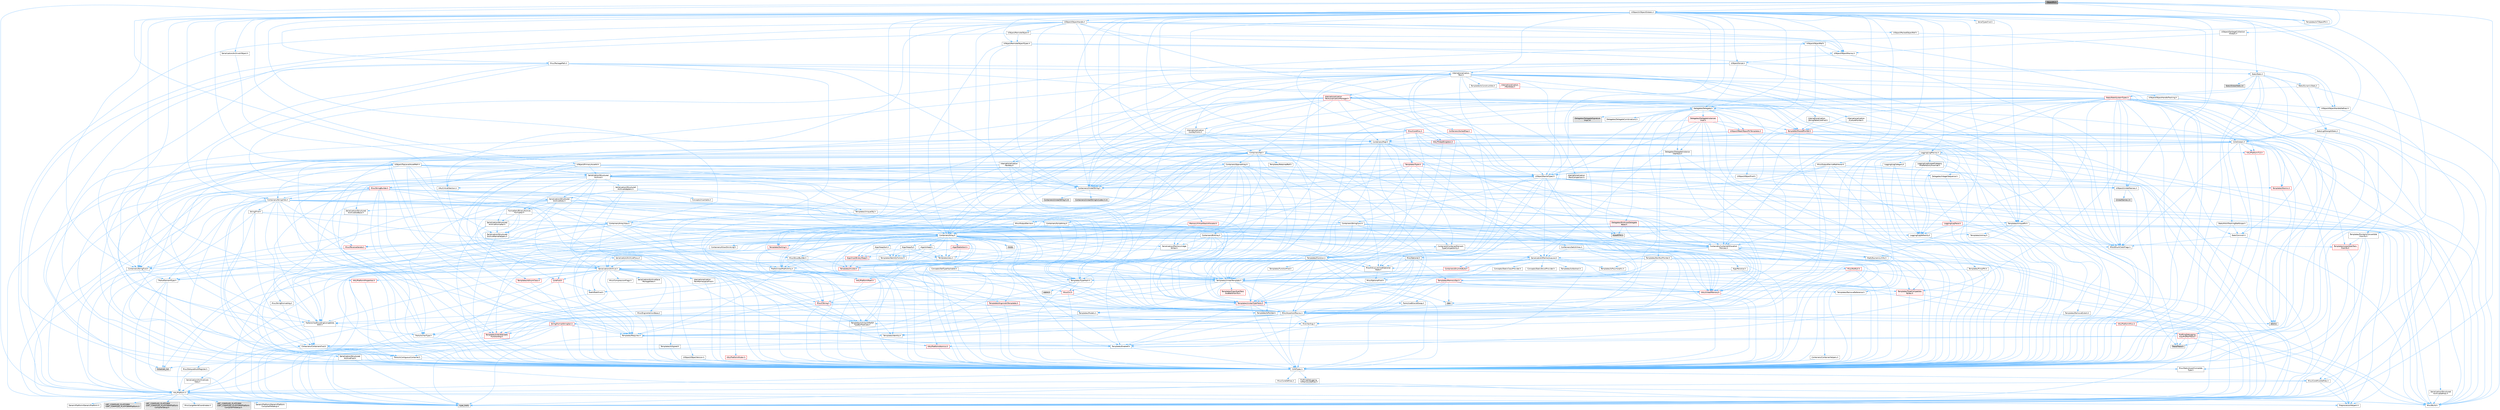 digraph "ObjectPtr.h"
{
 // INTERACTIVE_SVG=YES
 // LATEX_PDF_SIZE
  bgcolor="transparent";
  edge [fontname=Helvetica,fontsize=10,labelfontname=Helvetica,labelfontsize=10];
  node [fontname=Helvetica,fontsize=10,shape=box,height=0.2,width=0.4];
  Node1 [id="Node000001",label="ObjectPtr.h",height=0.2,width=0.4,color="gray40", fillcolor="grey60", style="filled", fontcolor="black",tooltip=" "];
  Node1 -> Node2 [id="edge1_Node000001_Node000002",color="steelblue1",style="solid",tooltip=" "];
  Node2 [id="Node000002",label="HAL/Platform.h",height=0.2,width=0.4,color="grey40", fillcolor="white", style="filled",URL="$d9/dd0/Platform_8h.html",tooltip=" "];
  Node2 -> Node3 [id="edge2_Node000002_Node000003",color="steelblue1",style="solid",tooltip=" "];
  Node3 [id="Node000003",label="Misc/Build.h",height=0.2,width=0.4,color="grey40", fillcolor="white", style="filled",URL="$d3/dbb/Build_8h.html",tooltip=" "];
  Node2 -> Node4 [id="edge3_Node000002_Node000004",color="steelblue1",style="solid",tooltip=" "];
  Node4 [id="Node000004",label="Misc/LargeWorldCoordinates.h",height=0.2,width=0.4,color="grey40", fillcolor="white", style="filled",URL="$d2/dcb/LargeWorldCoordinates_8h.html",tooltip=" "];
  Node2 -> Node5 [id="edge4_Node000002_Node000005",color="steelblue1",style="solid",tooltip=" "];
  Node5 [id="Node000005",label="type_traits",height=0.2,width=0.4,color="grey60", fillcolor="#E0E0E0", style="filled",tooltip=" "];
  Node2 -> Node6 [id="edge5_Node000002_Node000006",color="steelblue1",style="solid",tooltip=" "];
  Node6 [id="Node000006",label="PreprocessorHelpers.h",height=0.2,width=0.4,color="grey40", fillcolor="white", style="filled",URL="$db/ddb/PreprocessorHelpers_8h.html",tooltip=" "];
  Node2 -> Node7 [id="edge6_Node000002_Node000007",color="steelblue1",style="solid",tooltip=" "];
  Node7 [id="Node000007",label="UBT_COMPILED_PLATFORM\l/UBT_COMPILED_PLATFORMPlatform\lCompilerPreSetup.h",height=0.2,width=0.4,color="grey60", fillcolor="#E0E0E0", style="filled",tooltip=" "];
  Node2 -> Node8 [id="edge7_Node000002_Node000008",color="steelblue1",style="solid",tooltip=" "];
  Node8 [id="Node000008",label="GenericPlatform/GenericPlatform\lCompilerPreSetup.h",height=0.2,width=0.4,color="grey40", fillcolor="white", style="filled",URL="$d9/dc8/GenericPlatformCompilerPreSetup_8h.html",tooltip=" "];
  Node2 -> Node9 [id="edge8_Node000002_Node000009",color="steelblue1",style="solid",tooltip=" "];
  Node9 [id="Node000009",label="GenericPlatform/GenericPlatform.h",height=0.2,width=0.4,color="grey40", fillcolor="white", style="filled",URL="$d6/d84/GenericPlatform_8h.html",tooltip=" "];
  Node2 -> Node10 [id="edge9_Node000002_Node000010",color="steelblue1",style="solid",tooltip=" "];
  Node10 [id="Node000010",label="UBT_COMPILED_PLATFORM\l/UBT_COMPILED_PLATFORMPlatform.h",height=0.2,width=0.4,color="grey60", fillcolor="#E0E0E0", style="filled",tooltip=" "];
  Node2 -> Node11 [id="edge10_Node000002_Node000011",color="steelblue1",style="solid",tooltip=" "];
  Node11 [id="Node000011",label="UBT_COMPILED_PLATFORM\l/UBT_COMPILED_PLATFORMPlatform\lCompilerSetup.h",height=0.2,width=0.4,color="grey60", fillcolor="#E0E0E0", style="filled",tooltip=" "];
  Node1 -> Node12 [id="edge11_Node000001_Node000012",color="steelblue1",style="solid",tooltip=" "];
  Node12 [id="Node000012",label="Serialization/Structured\lArchive.h",height=0.2,width=0.4,color="grey40", fillcolor="white", style="filled",URL="$d9/d1e/StructuredArchive_8h.html",tooltip=" "];
  Node12 -> Node13 [id="edge12_Node000012_Node000013",color="steelblue1",style="solid",tooltip=" "];
  Node13 [id="Node000013",label="Containers/Array.h",height=0.2,width=0.4,color="grey40", fillcolor="white", style="filled",URL="$df/dd0/Array_8h.html",tooltip=" "];
  Node13 -> Node14 [id="edge13_Node000013_Node000014",color="steelblue1",style="solid",tooltip=" "];
  Node14 [id="Node000014",label="CoreTypes.h",height=0.2,width=0.4,color="grey40", fillcolor="white", style="filled",URL="$dc/dec/CoreTypes_8h.html",tooltip=" "];
  Node14 -> Node2 [id="edge14_Node000014_Node000002",color="steelblue1",style="solid",tooltip=" "];
  Node14 -> Node15 [id="edge15_Node000014_Node000015",color="steelblue1",style="solid",tooltip=" "];
  Node15 [id="Node000015",label="ProfilingDebugging\l/UMemoryDefines.h",height=0.2,width=0.4,color="grey40", fillcolor="white", style="filled",URL="$d2/da2/UMemoryDefines_8h.html",tooltip=" "];
  Node14 -> Node16 [id="edge16_Node000014_Node000016",color="steelblue1",style="solid",tooltip=" "];
  Node16 [id="Node000016",label="Misc/CoreMiscDefines.h",height=0.2,width=0.4,color="grey40", fillcolor="white", style="filled",URL="$da/d38/CoreMiscDefines_8h.html",tooltip=" "];
  Node16 -> Node2 [id="edge17_Node000016_Node000002",color="steelblue1",style="solid",tooltip=" "];
  Node16 -> Node6 [id="edge18_Node000016_Node000006",color="steelblue1",style="solid",tooltip=" "];
  Node14 -> Node17 [id="edge19_Node000014_Node000017",color="steelblue1",style="solid",tooltip=" "];
  Node17 [id="Node000017",label="Misc/CoreDefines.h",height=0.2,width=0.4,color="grey40", fillcolor="white", style="filled",URL="$d3/dd2/CoreDefines_8h.html",tooltip=" "];
  Node13 -> Node18 [id="edge20_Node000013_Node000018",color="steelblue1",style="solid",tooltip=" "];
  Node18 [id="Node000018",label="Misc/AssertionMacros.h",height=0.2,width=0.4,color="grey40", fillcolor="white", style="filled",URL="$d0/dfa/AssertionMacros_8h.html",tooltip=" "];
  Node18 -> Node14 [id="edge21_Node000018_Node000014",color="steelblue1",style="solid",tooltip=" "];
  Node18 -> Node2 [id="edge22_Node000018_Node000002",color="steelblue1",style="solid",tooltip=" "];
  Node18 -> Node19 [id="edge23_Node000018_Node000019",color="steelblue1",style="solid",tooltip=" "];
  Node19 [id="Node000019",label="HAL/PlatformMisc.h",height=0.2,width=0.4,color="red", fillcolor="#FFF0F0", style="filled",URL="$d0/df5/PlatformMisc_8h.html",tooltip=" "];
  Node19 -> Node14 [id="edge24_Node000019_Node000014",color="steelblue1",style="solid",tooltip=" "];
  Node19 -> Node47 [id="edge25_Node000019_Node000047",color="steelblue1",style="solid",tooltip=" "];
  Node47 [id="Node000047",label="ProfilingDebugging\l/CpuProfilerTrace.h",height=0.2,width=0.4,color="red", fillcolor="#FFF0F0", style="filled",URL="$da/dcb/CpuProfilerTrace_8h.html",tooltip=" "];
  Node47 -> Node14 [id="edge26_Node000047_Node000014",color="steelblue1",style="solid",tooltip=" "];
  Node47 -> Node27 [id="edge27_Node000047_Node000027",color="steelblue1",style="solid",tooltip=" "];
  Node27 [id="Node000027",label="Containers/ContainersFwd.h",height=0.2,width=0.4,color="grey40", fillcolor="white", style="filled",URL="$d4/d0a/ContainersFwd_8h.html",tooltip=" "];
  Node27 -> Node2 [id="edge28_Node000027_Node000002",color="steelblue1",style="solid",tooltip=" "];
  Node27 -> Node14 [id="edge29_Node000027_Node000014",color="steelblue1",style="solid",tooltip=" "];
  Node27 -> Node24 [id="edge30_Node000027_Node000024",color="steelblue1",style="solid",tooltip=" "];
  Node24 [id="Node000024",label="Traits/IsContiguousContainer.h",height=0.2,width=0.4,color="grey40", fillcolor="white", style="filled",URL="$d5/d3c/IsContiguousContainer_8h.html",tooltip=" "];
  Node24 -> Node14 [id="edge31_Node000024_Node000014",color="steelblue1",style="solid",tooltip=" "];
  Node24 -> Node25 [id="edge32_Node000024_Node000025",color="steelblue1",style="solid",tooltip=" "];
  Node25 [id="Node000025",label="Misc/StaticAssertComplete\lType.h",height=0.2,width=0.4,color="grey40", fillcolor="white", style="filled",URL="$d5/d4e/StaticAssertCompleteType_8h.html",tooltip=" "];
  Node24 -> Node23 [id="edge33_Node000024_Node000023",color="steelblue1",style="solid",tooltip=" "];
  Node23 [id="Node000023",label="initializer_list",height=0.2,width=0.4,color="grey60", fillcolor="#E0E0E0", style="filled",tooltip=" "];
  Node47 -> Node48 [id="edge34_Node000047_Node000048",color="steelblue1",style="solid",tooltip=" "];
  Node48 [id="Node000048",label="HAL/PlatformAtomics.h",height=0.2,width=0.4,color="red", fillcolor="#FFF0F0", style="filled",URL="$d3/d36/PlatformAtomics_8h.html",tooltip=" "];
  Node48 -> Node14 [id="edge35_Node000048_Node000014",color="steelblue1",style="solid",tooltip=" "];
  Node47 -> Node6 [id="edge36_Node000047_Node000006",color="steelblue1",style="solid",tooltip=" "];
  Node47 -> Node3 [id="edge37_Node000047_Node000003",color="steelblue1",style="solid",tooltip=" "];
  Node47 -> Node54 [id="edge38_Node000047_Node000054",color="steelblue1",style="solid",tooltip=" "];
  Node54 [id="Node000054",label="Trace/Trace.h",height=0.2,width=0.4,color="grey60", fillcolor="#E0E0E0", style="filled",tooltip=" "];
  Node18 -> Node6 [id="edge39_Node000018_Node000006",color="steelblue1",style="solid",tooltip=" "];
  Node18 -> Node55 [id="edge40_Node000018_Node000055",color="steelblue1",style="solid",tooltip=" "];
  Node55 [id="Node000055",label="Templates/EnableIf.h",height=0.2,width=0.4,color="grey40", fillcolor="white", style="filled",URL="$d7/d60/EnableIf_8h.html",tooltip=" "];
  Node55 -> Node14 [id="edge41_Node000055_Node000014",color="steelblue1",style="solid",tooltip=" "];
  Node18 -> Node56 [id="edge42_Node000018_Node000056",color="steelblue1",style="solid",tooltip=" "];
  Node56 [id="Node000056",label="Templates/IsArrayOrRefOf\lTypeByPredicate.h",height=0.2,width=0.4,color="grey40", fillcolor="white", style="filled",URL="$d6/da1/IsArrayOrRefOfTypeByPredicate_8h.html",tooltip=" "];
  Node56 -> Node14 [id="edge43_Node000056_Node000014",color="steelblue1",style="solid",tooltip=" "];
  Node18 -> Node57 [id="edge44_Node000018_Node000057",color="steelblue1",style="solid",tooltip=" "];
  Node57 [id="Node000057",label="Templates/IsValidVariadic\lFunctionArg.h",height=0.2,width=0.4,color="red", fillcolor="#FFF0F0", style="filled",URL="$d0/dc8/IsValidVariadicFunctionArg_8h.html",tooltip=" "];
  Node57 -> Node14 [id="edge45_Node000057_Node000014",color="steelblue1",style="solid",tooltip=" "];
  Node57 -> Node5 [id="edge46_Node000057_Node000005",color="steelblue1",style="solid",tooltip=" "];
  Node18 -> Node59 [id="edge47_Node000018_Node000059",color="steelblue1",style="solid",tooltip=" "];
  Node59 [id="Node000059",label="Traits/IsCharEncodingCompatible\lWith.h",height=0.2,width=0.4,color="grey40", fillcolor="white", style="filled",URL="$df/dd1/IsCharEncodingCompatibleWith_8h.html",tooltip=" "];
  Node59 -> Node5 [id="edge48_Node000059_Node000005",color="steelblue1",style="solid",tooltip=" "];
  Node59 -> Node60 [id="edge49_Node000059_Node000060",color="steelblue1",style="solid",tooltip=" "];
  Node60 [id="Node000060",label="Traits/IsCharType.h",height=0.2,width=0.4,color="grey40", fillcolor="white", style="filled",URL="$db/d51/IsCharType_8h.html",tooltip=" "];
  Node60 -> Node14 [id="edge50_Node000060_Node000014",color="steelblue1",style="solid",tooltip=" "];
  Node18 -> Node61 [id="edge51_Node000018_Node000061",color="steelblue1",style="solid",tooltip=" "];
  Node61 [id="Node000061",label="Misc/VarArgs.h",height=0.2,width=0.4,color="grey40", fillcolor="white", style="filled",URL="$d5/d6f/VarArgs_8h.html",tooltip=" "];
  Node61 -> Node14 [id="edge52_Node000061_Node000014",color="steelblue1",style="solid",tooltip=" "];
  Node18 -> Node62 [id="edge53_Node000018_Node000062",color="steelblue1",style="solid",tooltip=" "];
  Node62 [id="Node000062",label="String/FormatStringSan.h",height=0.2,width=0.4,color="red", fillcolor="#FFF0F0", style="filled",URL="$d3/d8b/FormatStringSan_8h.html",tooltip=" "];
  Node62 -> Node5 [id="edge54_Node000062_Node000005",color="steelblue1",style="solid",tooltip=" "];
  Node62 -> Node14 [id="edge55_Node000062_Node000014",color="steelblue1",style="solid",tooltip=" "];
  Node62 -> Node63 [id="edge56_Node000062_Node000063",color="steelblue1",style="solid",tooltip=" "];
  Node63 [id="Node000063",label="Templates/Requires.h",height=0.2,width=0.4,color="grey40", fillcolor="white", style="filled",URL="$dc/d96/Requires_8h.html",tooltip=" "];
  Node63 -> Node55 [id="edge57_Node000063_Node000055",color="steelblue1",style="solid",tooltip=" "];
  Node63 -> Node5 [id="edge58_Node000063_Node000005",color="steelblue1",style="solid",tooltip=" "];
  Node62 -> Node64 [id="edge59_Node000062_Node000064",color="steelblue1",style="solid",tooltip=" "];
  Node64 [id="Node000064",label="Templates/Identity.h",height=0.2,width=0.4,color="grey40", fillcolor="white", style="filled",URL="$d0/dd5/Identity_8h.html",tooltip=" "];
  Node62 -> Node57 [id="edge60_Node000062_Node000057",color="steelblue1",style="solid",tooltip=" "];
  Node62 -> Node60 [id="edge61_Node000062_Node000060",color="steelblue1",style="solid",tooltip=" "];
  Node62 -> Node27 [id="edge62_Node000062_Node000027",color="steelblue1",style="solid",tooltip=" "];
  Node18 -> Node68 [id="edge63_Node000018_Node000068",color="steelblue1",style="solid",tooltip=" "];
  Node68 [id="Node000068",label="atomic",height=0.2,width=0.4,color="grey60", fillcolor="#E0E0E0", style="filled",tooltip=" "];
  Node13 -> Node69 [id="edge64_Node000013_Node000069",color="steelblue1",style="solid",tooltip=" "];
  Node69 [id="Node000069",label="Misc/IntrusiveUnsetOptional\lState.h",height=0.2,width=0.4,color="grey40", fillcolor="white", style="filled",URL="$d2/d0a/IntrusiveUnsetOptionalState_8h.html",tooltip=" "];
  Node69 -> Node70 [id="edge65_Node000069_Node000070",color="steelblue1",style="solid",tooltip=" "];
  Node70 [id="Node000070",label="Misc/OptionalFwd.h",height=0.2,width=0.4,color="grey40", fillcolor="white", style="filled",URL="$dc/d50/OptionalFwd_8h.html",tooltip=" "];
  Node13 -> Node71 [id="edge66_Node000013_Node000071",color="steelblue1",style="solid",tooltip=" "];
  Node71 [id="Node000071",label="Misc/ReverseIterate.h",height=0.2,width=0.4,color="red", fillcolor="#FFF0F0", style="filled",URL="$db/de3/ReverseIterate_8h.html",tooltip=" "];
  Node71 -> Node2 [id="edge67_Node000071_Node000002",color="steelblue1",style="solid",tooltip=" "];
  Node13 -> Node73 [id="edge68_Node000013_Node000073",color="steelblue1",style="solid",tooltip=" "];
  Node73 [id="Node000073",label="HAL/UnrealMemory.h",height=0.2,width=0.4,color="red", fillcolor="#FFF0F0", style="filled",URL="$d9/d96/UnrealMemory_8h.html",tooltip=" "];
  Node73 -> Node14 [id="edge69_Node000073_Node000014",color="steelblue1",style="solid",tooltip=" "];
  Node73 -> Node93 [id="edge70_Node000073_Node000093",color="steelblue1",style="solid",tooltip=" "];
  Node93 [id="Node000093",label="Templates/IsPointer.h",height=0.2,width=0.4,color="grey40", fillcolor="white", style="filled",URL="$d7/d05/IsPointer_8h.html",tooltip=" "];
  Node93 -> Node14 [id="edge71_Node000093_Node000014",color="steelblue1",style="solid",tooltip=" "];
  Node13 -> Node94 [id="edge72_Node000013_Node000094",color="steelblue1",style="solid",tooltip=" "];
  Node94 [id="Node000094",label="Templates/UnrealTypeTraits.h",height=0.2,width=0.4,color="red", fillcolor="#FFF0F0", style="filled",URL="$d2/d2d/UnrealTypeTraits_8h.html",tooltip=" "];
  Node94 -> Node14 [id="edge73_Node000094_Node000014",color="steelblue1",style="solid",tooltip=" "];
  Node94 -> Node93 [id="edge74_Node000094_Node000093",color="steelblue1",style="solid",tooltip=" "];
  Node94 -> Node18 [id="edge75_Node000094_Node000018",color="steelblue1",style="solid",tooltip=" "];
  Node94 -> Node55 [id="edge76_Node000094_Node000055",color="steelblue1",style="solid",tooltip=" "];
  Node94 -> Node96 [id="edge77_Node000094_Node000096",color="steelblue1",style="solid",tooltip=" "];
  Node96 [id="Node000096",label="Templates/Models.h",height=0.2,width=0.4,color="grey40", fillcolor="white", style="filled",URL="$d3/d0c/Models_8h.html",tooltip=" "];
  Node96 -> Node64 [id="edge78_Node000096_Node000064",color="steelblue1",style="solid",tooltip=" "];
  Node13 -> Node99 [id="edge79_Node000013_Node000099",color="steelblue1",style="solid",tooltip=" "];
  Node99 [id="Node000099",label="Templates/UnrealTemplate.h",height=0.2,width=0.4,color="grey40", fillcolor="white", style="filled",URL="$d4/d24/UnrealTemplate_8h.html",tooltip=" "];
  Node99 -> Node14 [id="edge80_Node000099_Node000014",color="steelblue1",style="solid",tooltip=" "];
  Node99 -> Node93 [id="edge81_Node000099_Node000093",color="steelblue1",style="solid",tooltip=" "];
  Node99 -> Node73 [id="edge82_Node000099_Node000073",color="steelblue1",style="solid",tooltip=" "];
  Node99 -> Node100 [id="edge83_Node000099_Node000100",color="steelblue1",style="solid",tooltip=" "];
  Node100 [id="Node000100",label="Templates/CopyQualifiers\lAndRefsFromTo.h",height=0.2,width=0.4,color="red", fillcolor="#FFF0F0", style="filled",URL="$d3/db3/CopyQualifiersAndRefsFromTo_8h.html",tooltip=" "];
  Node99 -> Node94 [id="edge84_Node000099_Node000094",color="steelblue1",style="solid",tooltip=" "];
  Node99 -> Node102 [id="edge85_Node000099_Node000102",color="steelblue1",style="solid",tooltip=" "];
  Node102 [id="Node000102",label="Templates/RemoveReference.h",height=0.2,width=0.4,color="grey40", fillcolor="white", style="filled",URL="$da/dbe/RemoveReference_8h.html",tooltip=" "];
  Node102 -> Node14 [id="edge86_Node000102_Node000014",color="steelblue1",style="solid",tooltip=" "];
  Node99 -> Node63 [id="edge87_Node000099_Node000063",color="steelblue1",style="solid",tooltip=" "];
  Node99 -> Node103 [id="edge88_Node000099_Node000103",color="steelblue1",style="solid",tooltip=" "];
  Node103 [id="Node000103",label="Templates/TypeCompatible\lBytes.h",height=0.2,width=0.4,color="red", fillcolor="#FFF0F0", style="filled",URL="$df/d0a/TypeCompatibleBytes_8h.html",tooltip=" "];
  Node103 -> Node14 [id="edge89_Node000103_Node000014",color="steelblue1",style="solid",tooltip=" "];
  Node103 -> Node32 [id="edge90_Node000103_Node000032",color="steelblue1",style="solid",tooltip=" "];
  Node32 [id="Node000032",label="new",height=0.2,width=0.4,color="grey60", fillcolor="#E0E0E0", style="filled",tooltip=" "];
  Node103 -> Node5 [id="edge91_Node000103_Node000005",color="steelblue1",style="solid",tooltip=" "];
  Node99 -> Node64 [id="edge92_Node000099_Node000064",color="steelblue1",style="solid",tooltip=" "];
  Node99 -> Node24 [id="edge93_Node000099_Node000024",color="steelblue1",style="solid",tooltip=" "];
  Node99 -> Node104 [id="edge94_Node000099_Node000104",color="steelblue1",style="solid",tooltip=" "];
  Node104 [id="Node000104",label="Traits/UseBitwiseSwap.h",height=0.2,width=0.4,color="grey40", fillcolor="white", style="filled",URL="$db/df3/UseBitwiseSwap_8h.html",tooltip=" "];
  Node104 -> Node14 [id="edge95_Node000104_Node000014",color="steelblue1",style="solid",tooltip=" "];
  Node104 -> Node5 [id="edge96_Node000104_Node000005",color="steelblue1",style="solid",tooltip=" "];
  Node99 -> Node5 [id="edge97_Node000099_Node000005",color="steelblue1",style="solid",tooltip=" "];
  Node13 -> Node105 [id="edge98_Node000013_Node000105",color="steelblue1",style="solid",tooltip=" "];
  Node105 [id="Node000105",label="Containers/AllowShrinking.h",height=0.2,width=0.4,color="grey40", fillcolor="white", style="filled",URL="$d7/d1a/AllowShrinking_8h.html",tooltip=" "];
  Node105 -> Node14 [id="edge99_Node000105_Node000014",color="steelblue1",style="solid",tooltip=" "];
  Node13 -> Node106 [id="edge100_Node000013_Node000106",color="steelblue1",style="solid",tooltip=" "];
  Node106 [id="Node000106",label="Containers/ContainerAllocation\lPolicies.h",height=0.2,width=0.4,color="grey40", fillcolor="white", style="filled",URL="$d7/dff/ContainerAllocationPolicies_8h.html",tooltip=" "];
  Node106 -> Node14 [id="edge101_Node000106_Node000014",color="steelblue1",style="solid",tooltip=" "];
  Node106 -> Node107 [id="edge102_Node000106_Node000107",color="steelblue1",style="solid",tooltip=" "];
  Node107 [id="Node000107",label="Containers/ContainerHelpers.h",height=0.2,width=0.4,color="grey40", fillcolor="white", style="filled",URL="$d7/d33/ContainerHelpers_8h.html",tooltip=" "];
  Node107 -> Node14 [id="edge103_Node000107_Node000014",color="steelblue1",style="solid",tooltip=" "];
  Node106 -> Node106 [id="edge104_Node000106_Node000106",color="steelblue1",style="solid",tooltip=" "];
  Node106 -> Node108 [id="edge105_Node000106_Node000108",color="steelblue1",style="solid",tooltip=" "];
  Node108 [id="Node000108",label="HAL/PlatformMath.h",height=0.2,width=0.4,color="red", fillcolor="#FFF0F0", style="filled",URL="$dc/d53/PlatformMath_8h.html",tooltip=" "];
  Node108 -> Node14 [id="edge106_Node000108_Node000014",color="steelblue1",style="solid",tooltip=" "];
  Node106 -> Node73 [id="edge107_Node000106_Node000073",color="steelblue1",style="solid",tooltip=" "];
  Node106 -> Node41 [id="edge108_Node000106_Node000041",color="steelblue1",style="solid",tooltip=" "];
  Node41 [id="Node000041",label="Math/NumericLimits.h",height=0.2,width=0.4,color="grey40", fillcolor="white", style="filled",URL="$df/d1b/NumericLimits_8h.html",tooltip=" "];
  Node41 -> Node14 [id="edge109_Node000041_Node000014",color="steelblue1",style="solid",tooltip=" "];
  Node106 -> Node18 [id="edge110_Node000106_Node000018",color="steelblue1",style="solid",tooltip=" "];
  Node106 -> Node116 [id="edge111_Node000106_Node000116",color="steelblue1",style="solid",tooltip=" "];
  Node116 [id="Node000116",label="Templates/IsPolymorphic.h",height=0.2,width=0.4,color="grey40", fillcolor="white", style="filled",URL="$dc/d20/IsPolymorphic_8h.html",tooltip=" "];
  Node106 -> Node117 [id="edge112_Node000106_Node000117",color="steelblue1",style="solid",tooltip=" "];
  Node117 [id="Node000117",label="Templates/MemoryOps.h",height=0.2,width=0.4,color="red", fillcolor="#FFF0F0", style="filled",URL="$db/dea/MemoryOps_8h.html",tooltip=" "];
  Node117 -> Node14 [id="edge113_Node000117_Node000014",color="steelblue1",style="solid",tooltip=" "];
  Node117 -> Node73 [id="edge114_Node000117_Node000073",color="steelblue1",style="solid",tooltip=" "];
  Node117 -> Node63 [id="edge115_Node000117_Node000063",color="steelblue1",style="solid",tooltip=" "];
  Node117 -> Node94 [id="edge116_Node000117_Node000094",color="steelblue1",style="solid",tooltip=" "];
  Node117 -> Node104 [id="edge117_Node000117_Node000104",color="steelblue1",style="solid",tooltip=" "];
  Node117 -> Node32 [id="edge118_Node000117_Node000032",color="steelblue1",style="solid",tooltip=" "];
  Node117 -> Node5 [id="edge119_Node000117_Node000005",color="steelblue1",style="solid",tooltip=" "];
  Node106 -> Node103 [id="edge120_Node000106_Node000103",color="steelblue1",style="solid",tooltip=" "];
  Node106 -> Node5 [id="edge121_Node000106_Node000005",color="steelblue1",style="solid",tooltip=" "];
  Node13 -> Node118 [id="edge122_Node000013_Node000118",color="steelblue1",style="solid",tooltip=" "];
  Node118 [id="Node000118",label="Containers/ContainerElement\lTypeCompatibility.h",height=0.2,width=0.4,color="grey40", fillcolor="white", style="filled",URL="$df/ddf/ContainerElementTypeCompatibility_8h.html",tooltip=" "];
  Node118 -> Node14 [id="edge123_Node000118_Node000014",color="steelblue1",style="solid",tooltip=" "];
  Node118 -> Node94 [id="edge124_Node000118_Node000094",color="steelblue1",style="solid",tooltip=" "];
  Node13 -> Node119 [id="edge125_Node000013_Node000119",color="steelblue1",style="solid",tooltip=" "];
  Node119 [id="Node000119",label="Serialization/Archive.h",height=0.2,width=0.4,color="grey40", fillcolor="white", style="filled",URL="$d7/d3b/Archive_8h.html",tooltip=" "];
  Node119 -> Node26 [id="edge126_Node000119_Node000026",color="steelblue1",style="solid",tooltip=" "];
  Node26 [id="Node000026",label="CoreFwd.h",height=0.2,width=0.4,color="red", fillcolor="#FFF0F0", style="filled",URL="$d1/d1e/CoreFwd_8h.html",tooltip=" "];
  Node26 -> Node14 [id="edge127_Node000026_Node000014",color="steelblue1",style="solid",tooltip=" "];
  Node26 -> Node27 [id="edge128_Node000026_Node000027",color="steelblue1",style="solid",tooltip=" "];
  Node26 -> Node28 [id="edge129_Node000026_Node000028",color="steelblue1",style="solid",tooltip=" "];
  Node28 [id="Node000028",label="Math/MathFwd.h",height=0.2,width=0.4,color="grey40", fillcolor="white", style="filled",URL="$d2/d10/MathFwd_8h.html",tooltip=" "];
  Node28 -> Node2 [id="edge130_Node000028_Node000002",color="steelblue1",style="solid",tooltip=" "];
  Node119 -> Node14 [id="edge131_Node000119_Node000014",color="steelblue1",style="solid",tooltip=" "];
  Node119 -> Node120 [id="edge132_Node000119_Node000120",color="steelblue1",style="solid",tooltip=" "];
  Node120 [id="Node000120",label="HAL/PlatformProperties.h",height=0.2,width=0.4,color="red", fillcolor="#FFF0F0", style="filled",URL="$d9/db0/PlatformProperties_8h.html",tooltip=" "];
  Node120 -> Node14 [id="edge133_Node000120_Node000014",color="steelblue1",style="solid",tooltip=" "];
  Node119 -> Node123 [id="edge134_Node000119_Node000123",color="steelblue1",style="solid",tooltip=" "];
  Node123 [id="Node000123",label="Internationalization\l/TextNamespaceFwd.h",height=0.2,width=0.4,color="grey40", fillcolor="white", style="filled",URL="$d8/d97/TextNamespaceFwd_8h.html",tooltip=" "];
  Node123 -> Node14 [id="edge135_Node000123_Node000014",color="steelblue1",style="solid",tooltip=" "];
  Node119 -> Node28 [id="edge136_Node000119_Node000028",color="steelblue1",style="solid",tooltip=" "];
  Node119 -> Node18 [id="edge137_Node000119_Node000018",color="steelblue1",style="solid",tooltip=" "];
  Node119 -> Node3 [id="edge138_Node000119_Node000003",color="steelblue1",style="solid",tooltip=" "];
  Node119 -> Node42 [id="edge139_Node000119_Node000042",color="steelblue1",style="solid",tooltip=" "];
  Node42 [id="Node000042",label="Misc/CompressionFlags.h",height=0.2,width=0.4,color="grey40", fillcolor="white", style="filled",URL="$d9/d76/CompressionFlags_8h.html",tooltip=" "];
  Node119 -> Node124 [id="edge140_Node000119_Node000124",color="steelblue1",style="solid",tooltip=" "];
  Node124 [id="Node000124",label="Misc/EngineVersionBase.h",height=0.2,width=0.4,color="grey40", fillcolor="white", style="filled",URL="$d5/d2b/EngineVersionBase_8h.html",tooltip=" "];
  Node124 -> Node14 [id="edge141_Node000124_Node000014",color="steelblue1",style="solid",tooltip=" "];
  Node119 -> Node61 [id="edge142_Node000119_Node000061",color="steelblue1",style="solid",tooltip=" "];
  Node119 -> Node125 [id="edge143_Node000119_Node000125",color="steelblue1",style="solid",tooltip=" "];
  Node125 [id="Node000125",label="Serialization/ArchiveCook\lData.h",height=0.2,width=0.4,color="grey40", fillcolor="white", style="filled",URL="$dc/db6/ArchiveCookData_8h.html",tooltip=" "];
  Node125 -> Node2 [id="edge144_Node000125_Node000002",color="steelblue1",style="solid",tooltip=" "];
  Node119 -> Node126 [id="edge145_Node000119_Node000126",color="steelblue1",style="solid",tooltip=" "];
  Node126 [id="Node000126",label="Serialization/ArchiveSave\lPackageData.h",height=0.2,width=0.4,color="grey40", fillcolor="white", style="filled",URL="$d1/d37/ArchiveSavePackageData_8h.html",tooltip=" "];
  Node119 -> Node55 [id="edge146_Node000119_Node000055",color="steelblue1",style="solid",tooltip=" "];
  Node119 -> Node56 [id="edge147_Node000119_Node000056",color="steelblue1",style="solid",tooltip=" "];
  Node119 -> Node127 [id="edge148_Node000119_Node000127",color="steelblue1",style="solid",tooltip=" "];
  Node127 [id="Node000127",label="Templates/IsEnumClass.h",height=0.2,width=0.4,color="red", fillcolor="#FFF0F0", style="filled",URL="$d7/d15/IsEnumClass_8h.html",tooltip=" "];
  Node127 -> Node14 [id="edge149_Node000127_Node000014",color="steelblue1",style="solid",tooltip=" "];
  Node119 -> Node113 [id="edge150_Node000119_Node000113",color="steelblue1",style="solid",tooltip=" "];
  Node113 [id="Node000113",label="Templates/IsSigned.h",height=0.2,width=0.4,color="grey40", fillcolor="white", style="filled",URL="$d8/dd8/IsSigned_8h.html",tooltip=" "];
  Node113 -> Node14 [id="edge151_Node000113_Node000014",color="steelblue1",style="solid",tooltip=" "];
  Node119 -> Node57 [id="edge152_Node000119_Node000057",color="steelblue1",style="solid",tooltip=" "];
  Node119 -> Node99 [id="edge153_Node000119_Node000099",color="steelblue1",style="solid",tooltip=" "];
  Node119 -> Node59 [id="edge154_Node000119_Node000059",color="steelblue1",style="solid",tooltip=" "];
  Node119 -> Node128 [id="edge155_Node000119_Node000128",color="steelblue1",style="solid",tooltip=" "];
  Node128 [id="Node000128",label="UObject/ObjectVersion.h",height=0.2,width=0.4,color="grey40", fillcolor="white", style="filled",URL="$da/d63/ObjectVersion_8h.html",tooltip=" "];
  Node128 -> Node14 [id="edge156_Node000128_Node000014",color="steelblue1",style="solid",tooltip=" "];
  Node13 -> Node129 [id="edge157_Node000013_Node000129",color="steelblue1",style="solid",tooltip=" "];
  Node129 [id="Node000129",label="Serialization/MemoryImage\lWriter.h",height=0.2,width=0.4,color="grey40", fillcolor="white", style="filled",URL="$d0/d08/MemoryImageWriter_8h.html",tooltip=" "];
  Node129 -> Node14 [id="edge158_Node000129_Node000014",color="steelblue1",style="solid",tooltip=" "];
  Node129 -> Node130 [id="edge159_Node000129_Node000130",color="steelblue1",style="solid",tooltip=" "];
  Node130 [id="Node000130",label="Serialization/MemoryLayout.h",height=0.2,width=0.4,color="grey40", fillcolor="white", style="filled",URL="$d7/d66/MemoryLayout_8h.html",tooltip=" "];
  Node130 -> Node131 [id="edge160_Node000130_Node000131",color="steelblue1",style="solid",tooltip=" "];
  Node131 [id="Node000131",label="Concepts/StaticClassProvider.h",height=0.2,width=0.4,color="grey40", fillcolor="white", style="filled",URL="$dd/d83/StaticClassProvider_8h.html",tooltip=" "];
  Node130 -> Node132 [id="edge161_Node000130_Node000132",color="steelblue1",style="solid",tooltip=" "];
  Node132 [id="Node000132",label="Concepts/StaticStructProvider.h",height=0.2,width=0.4,color="grey40", fillcolor="white", style="filled",URL="$d5/d77/StaticStructProvider_8h.html",tooltip=" "];
  Node130 -> Node133 [id="edge162_Node000130_Node000133",color="steelblue1",style="solid",tooltip=" "];
  Node133 [id="Node000133",label="Containers/EnumAsByte.h",height=0.2,width=0.4,color="red", fillcolor="#FFF0F0", style="filled",URL="$d6/d9a/EnumAsByte_8h.html",tooltip=" "];
  Node133 -> Node14 [id="edge163_Node000133_Node000014",color="steelblue1",style="solid",tooltip=" "];
  Node133 -> Node134 [id="edge164_Node000133_Node000134",color="steelblue1",style="solid",tooltip=" "];
  Node134 [id="Node000134",label="Templates/TypeHash.h",height=0.2,width=0.4,color="grey40", fillcolor="white", style="filled",URL="$d1/d62/TypeHash_8h.html",tooltip=" "];
  Node134 -> Node14 [id="edge165_Node000134_Node000014",color="steelblue1",style="solid",tooltip=" "];
  Node134 -> Node63 [id="edge166_Node000134_Node000063",color="steelblue1",style="solid",tooltip=" "];
  Node134 -> Node135 [id="edge167_Node000134_Node000135",color="steelblue1",style="solid",tooltip=" "];
  Node135 [id="Node000135",label="Misc/Crc.h",height=0.2,width=0.4,color="red", fillcolor="#FFF0F0", style="filled",URL="$d4/dd2/Crc_8h.html",tooltip=" "];
  Node135 -> Node14 [id="edge168_Node000135_Node000014",color="steelblue1",style="solid",tooltip=" "];
  Node135 -> Node18 [id="edge169_Node000135_Node000018",color="steelblue1",style="solid",tooltip=" "];
  Node135 -> Node136 [id="edge170_Node000135_Node000136",color="steelblue1",style="solid",tooltip=" "];
  Node136 [id="Node000136",label="Misc/CString.h",height=0.2,width=0.4,color="red", fillcolor="#FFF0F0", style="filled",URL="$d2/d49/CString_8h.html",tooltip=" "];
  Node136 -> Node14 [id="edge171_Node000136_Node000014",color="steelblue1",style="solid",tooltip=" "];
  Node136 -> Node18 [id="edge172_Node000136_Node000018",color="steelblue1",style="solid",tooltip=" "];
  Node136 -> Node61 [id="edge173_Node000136_Node000061",color="steelblue1",style="solid",tooltip=" "];
  Node136 -> Node56 [id="edge174_Node000136_Node000056",color="steelblue1",style="solid",tooltip=" "];
  Node136 -> Node57 [id="edge175_Node000136_Node000057",color="steelblue1",style="solid",tooltip=" "];
  Node136 -> Node59 [id="edge176_Node000136_Node000059",color="steelblue1",style="solid",tooltip=" "];
  Node135 -> Node94 [id="edge177_Node000135_Node000094",color="steelblue1",style="solid",tooltip=" "];
  Node135 -> Node60 [id="edge178_Node000135_Node000060",color="steelblue1",style="solid",tooltip=" "];
  Node134 -> Node140 [id="edge179_Node000134_Node000140",color="steelblue1",style="solid",tooltip=" "];
  Node140 [id="Node000140",label="stdint.h",height=0.2,width=0.4,color="grey60", fillcolor="#E0E0E0", style="filled",tooltip=" "];
  Node134 -> Node5 [id="edge180_Node000134_Node000005",color="steelblue1",style="solid",tooltip=" "];
  Node130 -> Node21 [id="edge181_Node000130_Node000021",color="steelblue1",style="solid",tooltip=" "];
  Node21 [id="Node000021",label="Containers/StringFwd.h",height=0.2,width=0.4,color="grey40", fillcolor="white", style="filled",URL="$df/d37/StringFwd_8h.html",tooltip=" "];
  Node21 -> Node14 [id="edge182_Node000021_Node000014",color="steelblue1",style="solid",tooltip=" "];
  Node21 -> Node22 [id="edge183_Node000021_Node000022",color="steelblue1",style="solid",tooltip=" "];
  Node22 [id="Node000022",label="Traits/ElementType.h",height=0.2,width=0.4,color="grey40", fillcolor="white", style="filled",URL="$d5/d4f/ElementType_8h.html",tooltip=" "];
  Node22 -> Node2 [id="edge184_Node000022_Node000002",color="steelblue1",style="solid",tooltip=" "];
  Node22 -> Node23 [id="edge185_Node000022_Node000023",color="steelblue1",style="solid",tooltip=" "];
  Node22 -> Node5 [id="edge186_Node000022_Node000005",color="steelblue1",style="solid",tooltip=" "];
  Node21 -> Node24 [id="edge187_Node000021_Node000024",color="steelblue1",style="solid",tooltip=" "];
  Node130 -> Node73 [id="edge188_Node000130_Node000073",color="steelblue1",style="solid",tooltip=" "];
  Node130 -> Node141 [id="edge189_Node000130_Node000141",color="steelblue1",style="solid",tooltip=" "];
  Node141 [id="Node000141",label="Misc/DelayedAutoRegister.h",height=0.2,width=0.4,color="grey40", fillcolor="white", style="filled",URL="$d1/dda/DelayedAutoRegister_8h.html",tooltip=" "];
  Node141 -> Node2 [id="edge190_Node000141_Node000002",color="steelblue1",style="solid",tooltip=" "];
  Node130 -> Node55 [id="edge191_Node000130_Node000055",color="steelblue1",style="solid",tooltip=" "];
  Node130 -> Node142 [id="edge192_Node000130_Node000142",color="steelblue1",style="solid",tooltip=" "];
  Node142 [id="Node000142",label="Templates/IsAbstract.h",height=0.2,width=0.4,color="grey40", fillcolor="white", style="filled",URL="$d8/db7/IsAbstract_8h.html",tooltip=" "];
  Node130 -> Node116 [id="edge193_Node000130_Node000116",color="steelblue1",style="solid",tooltip=" "];
  Node130 -> Node96 [id="edge194_Node000130_Node000096",color="steelblue1",style="solid",tooltip=" "];
  Node130 -> Node99 [id="edge195_Node000130_Node000099",color="steelblue1",style="solid",tooltip=" "];
  Node13 -> Node143 [id="edge196_Node000013_Node000143",color="steelblue1",style="solid",tooltip=" "];
  Node143 [id="Node000143",label="Algo/Heapify.h",height=0.2,width=0.4,color="grey40", fillcolor="white", style="filled",URL="$d0/d2a/Heapify_8h.html",tooltip=" "];
  Node143 -> Node144 [id="edge197_Node000143_Node000144",color="steelblue1",style="solid",tooltip=" "];
  Node144 [id="Node000144",label="Algo/Impl/BinaryHeap.h",height=0.2,width=0.4,color="red", fillcolor="#FFF0F0", style="filled",URL="$d7/da3/Algo_2Impl_2BinaryHeap_8h.html",tooltip=" "];
  Node144 -> Node145 [id="edge198_Node000144_Node000145",color="steelblue1",style="solid",tooltip=" "];
  Node145 [id="Node000145",label="Templates/Invoke.h",height=0.2,width=0.4,color="red", fillcolor="#FFF0F0", style="filled",URL="$d7/deb/Invoke_8h.html",tooltip=" "];
  Node145 -> Node14 [id="edge199_Node000145_Node000014",color="steelblue1",style="solid",tooltip=" "];
  Node145 -> Node99 [id="edge200_Node000145_Node000099",color="steelblue1",style="solid",tooltip=" "];
  Node145 -> Node5 [id="edge201_Node000145_Node000005",color="steelblue1",style="solid",tooltip=" "];
  Node144 -> Node5 [id="edge202_Node000144_Node000005",color="steelblue1",style="solid",tooltip=" "];
  Node143 -> Node149 [id="edge203_Node000143_Node000149",color="steelblue1",style="solid",tooltip=" "];
  Node149 [id="Node000149",label="Templates/IdentityFunctor.h",height=0.2,width=0.4,color="grey40", fillcolor="white", style="filled",URL="$d7/d2e/IdentityFunctor_8h.html",tooltip=" "];
  Node149 -> Node2 [id="edge204_Node000149_Node000002",color="steelblue1",style="solid",tooltip=" "];
  Node143 -> Node145 [id="edge205_Node000143_Node000145",color="steelblue1",style="solid",tooltip=" "];
  Node143 -> Node150 [id="edge206_Node000143_Node000150",color="steelblue1",style="solid",tooltip=" "];
  Node150 [id="Node000150",label="Templates/Less.h",height=0.2,width=0.4,color="grey40", fillcolor="white", style="filled",URL="$de/dc8/Less_8h.html",tooltip=" "];
  Node150 -> Node14 [id="edge207_Node000150_Node000014",color="steelblue1",style="solid",tooltip=" "];
  Node150 -> Node99 [id="edge208_Node000150_Node000099",color="steelblue1",style="solid",tooltip=" "];
  Node143 -> Node99 [id="edge209_Node000143_Node000099",color="steelblue1",style="solid",tooltip=" "];
  Node13 -> Node151 [id="edge210_Node000013_Node000151",color="steelblue1",style="solid",tooltip=" "];
  Node151 [id="Node000151",label="Algo/HeapSort.h",height=0.2,width=0.4,color="grey40", fillcolor="white", style="filled",URL="$d3/d92/HeapSort_8h.html",tooltip=" "];
  Node151 -> Node144 [id="edge211_Node000151_Node000144",color="steelblue1",style="solid",tooltip=" "];
  Node151 -> Node149 [id="edge212_Node000151_Node000149",color="steelblue1",style="solid",tooltip=" "];
  Node151 -> Node150 [id="edge213_Node000151_Node000150",color="steelblue1",style="solid",tooltip=" "];
  Node151 -> Node99 [id="edge214_Node000151_Node000099",color="steelblue1",style="solid",tooltip=" "];
  Node13 -> Node152 [id="edge215_Node000013_Node000152",color="steelblue1",style="solid",tooltip=" "];
  Node152 [id="Node000152",label="Algo/IsHeap.h",height=0.2,width=0.4,color="grey40", fillcolor="white", style="filled",URL="$de/d32/IsHeap_8h.html",tooltip=" "];
  Node152 -> Node144 [id="edge216_Node000152_Node000144",color="steelblue1",style="solid",tooltip=" "];
  Node152 -> Node149 [id="edge217_Node000152_Node000149",color="steelblue1",style="solid",tooltip=" "];
  Node152 -> Node145 [id="edge218_Node000152_Node000145",color="steelblue1",style="solid",tooltip=" "];
  Node152 -> Node150 [id="edge219_Node000152_Node000150",color="steelblue1",style="solid",tooltip=" "];
  Node152 -> Node99 [id="edge220_Node000152_Node000099",color="steelblue1",style="solid",tooltip=" "];
  Node13 -> Node144 [id="edge221_Node000013_Node000144",color="steelblue1",style="solid",tooltip=" "];
  Node13 -> Node153 [id="edge222_Node000013_Node000153",color="steelblue1",style="solid",tooltip=" "];
  Node153 [id="Node000153",label="Algo/StableSort.h",height=0.2,width=0.4,color="red", fillcolor="#FFF0F0", style="filled",URL="$d7/d3c/StableSort_8h.html",tooltip=" "];
  Node153 -> Node149 [id="edge223_Node000153_Node000149",color="steelblue1",style="solid",tooltip=" "];
  Node153 -> Node145 [id="edge224_Node000153_Node000145",color="steelblue1",style="solid",tooltip=" "];
  Node153 -> Node150 [id="edge225_Node000153_Node000150",color="steelblue1",style="solid",tooltip=" "];
  Node153 -> Node99 [id="edge226_Node000153_Node000099",color="steelblue1",style="solid",tooltip=" "];
  Node13 -> Node156 [id="edge227_Node000013_Node000156",color="steelblue1",style="solid",tooltip=" "];
  Node156 [id="Node000156",label="Concepts/GetTypeHashable.h",height=0.2,width=0.4,color="grey40", fillcolor="white", style="filled",URL="$d3/da2/GetTypeHashable_8h.html",tooltip=" "];
  Node156 -> Node14 [id="edge228_Node000156_Node000014",color="steelblue1",style="solid",tooltip=" "];
  Node156 -> Node134 [id="edge229_Node000156_Node000134",color="steelblue1",style="solid",tooltip=" "];
  Node13 -> Node149 [id="edge230_Node000013_Node000149",color="steelblue1",style="solid",tooltip=" "];
  Node13 -> Node145 [id="edge231_Node000013_Node000145",color="steelblue1",style="solid",tooltip=" "];
  Node13 -> Node150 [id="edge232_Node000013_Node000150",color="steelblue1",style="solid",tooltip=" "];
  Node13 -> Node157 [id="edge233_Node000013_Node000157",color="steelblue1",style="solid",tooltip=" "];
  Node157 [id="Node000157",label="Templates/LosesQualifiers\lFromTo.h",height=0.2,width=0.4,color="red", fillcolor="#FFF0F0", style="filled",URL="$d2/db3/LosesQualifiersFromTo_8h.html",tooltip=" "];
  Node157 -> Node5 [id="edge234_Node000157_Node000005",color="steelblue1",style="solid",tooltip=" "];
  Node13 -> Node63 [id="edge235_Node000013_Node000063",color="steelblue1",style="solid",tooltip=" "];
  Node13 -> Node158 [id="edge236_Node000013_Node000158",color="steelblue1",style="solid",tooltip=" "];
  Node158 [id="Node000158",label="Templates/Sorting.h",height=0.2,width=0.4,color="red", fillcolor="#FFF0F0", style="filled",URL="$d3/d9e/Sorting_8h.html",tooltip=" "];
  Node158 -> Node14 [id="edge237_Node000158_Node000014",color="steelblue1",style="solid",tooltip=" "];
  Node158 -> Node108 [id="edge238_Node000158_Node000108",color="steelblue1",style="solid",tooltip=" "];
  Node158 -> Node150 [id="edge239_Node000158_Node000150",color="steelblue1",style="solid",tooltip=" "];
  Node13 -> Node162 [id="edge240_Node000013_Node000162",color="steelblue1",style="solid",tooltip=" "];
  Node162 [id="Node000162",label="Templates/AlignmentTemplates.h",height=0.2,width=0.4,color="red", fillcolor="#FFF0F0", style="filled",URL="$dd/d32/AlignmentTemplates_8h.html",tooltip=" "];
  Node162 -> Node14 [id="edge241_Node000162_Node000014",color="steelblue1",style="solid",tooltip=" "];
  Node162 -> Node93 [id="edge242_Node000162_Node000093",color="steelblue1",style="solid",tooltip=" "];
  Node13 -> Node22 [id="edge243_Node000013_Node000022",color="steelblue1",style="solid",tooltip=" "];
  Node13 -> Node114 [id="edge244_Node000013_Node000114",color="steelblue1",style="solid",tooltip=" "];
  Node114 [id="Node000114",label="limits",height=0.2,width=0.4,color="grey60", fillcolor="#E0E0E0", style="filled",tooltip=" "];
  Node13 -> Node5 [id="edge245_Node000013_Node000005",color="steelblue1",style="solid",tooltip=" "];
  Node12 -> Node106 [id="edge246_Node000012_Node000106",color="steelblue1",style="solid",tooltip=" "];
  Node12 -> Node14 [id="edge247_Node000012_Node000014",color="steelblue1",style="solid",tooltip=" "];
  Node12 -> Node163 [id="edge248_Node000012_Node000163",color="steelblue1",style="solid",tooltip=" "];
  Node163 [id="Node000163",label="Formatters/BinaryArchive\lFormatter.h",height=0.2,width=0.4,color="grey40", fillcolor="white", style="filled",URL="$d2/d01/BinaryArchiveFormatter_8h.html",tooltip=" "];
  Node163 -> Node13 [id="edge249_Node000163_Node000013",color="steelblue1",style="solid",tooltip=" "];
  Node163 -> Node2 [id="edge250_Node000163_Node000002",color="steelblue1",style="solid",tooltip=" "];
  Node163 -> Node119 [id="edge251_Node000163_Node000119",color="steelblue1",style="solid",tooltip=" "];
  Node163 -> Node164 [id="edge252_Node000163_Node000164",color="steelblue1",style="solid",tooltip=" "];
  Node164 [id="Node000164",label="Serialization/Structured\lArchiveFormatter.h",height=0.2,width=0.4,color="grey40", fillcolor="white", style="filled",URL="$db/dfe/StructuredArchiveFormatter_8h.html",tooltip=" "];
  Node164 -> Node13 [id="edge253_Node000164_Node000013",color="steelblue1",style="solid",tooltip=" "];
  Node164 -> Node26 [id="edge254_Node000164_Node000026",color="steelblue1",style="solid",tooltip=" "];
  Node164 -> Node14 [id="edge255_Node000164_Node000014",color="steelblue1",style="solid",tooltip=" "];
  Node164 -> Node165 [id="edge256_Node000164_Node000165",color="steelblue1",style="solid",tooltip=" "];
  Node165 [id="Node000165",label="Serialization/Structured\lArchiveNameHelpers.h",height=0.2,width=0.4,color="grey40", fillcolor="white", style="filled",URL="$d0/d7b/StructuredArchiveNameHelpers_8h.html",tooltip=" "];
  Node165 -> Node14 [id="edge257_Node000165_Node000014",color="steelblue1",style="solid",tooltip=" "];
  Node165 -> Node64 [id="edge258_Node000165_Node000064",color="steelblue1",style="solid",tooltip=" "];
  Node163 -> Node165 [id="edge259_Node000163_Node000165",color="steelblue1",style="solid",tooltip=" "];
  Node12 -> Node3 [id="edge260_Node000012_Node000003",color="steelblue1",style="solid",tooltip=" "];
  Node12 -> Node119 [id="edge261_Node000012_Node000119",color="steelblue1",style="solid",tooltip=" "];
  Node12 -> Node166 [id="edge262_Node000012_Node000166",color="steelblue1",style="solid",tooltip=" "];
  Node166 [id="Node000166",label="Serialization/Structured\lArchiveAdapters.h",height=0.2,width=0.4,color="grey40", fillcolor="white", style="filled",URL="$d3/de1/StructuredArchiveAdapters_8h.html",tooltip=" "];
  Node166 -> Node14 [id="edge263_Node000166_Node000014",color="steelblue1",style="solid",tooltip=" "];
  Node166 -> Node167 [id="edge264_Node000166_Node000167",color="steelblue1",style="solid",tooltip=" "];
  Node167 [id="Node000167",label="Concepts/Insertable.h",height=0.2,width=0.4,color="grey40", fillcolor="white", style="filled",URL="$d8/d3b/Insertable_8h.html",tooltip=" "];
  Node166 -> Node96 [id="edge265_Node000166_Node000096",color="steelblue1",style="solid",tooltip=" "];
  Node166 -> Node168 [id="edge266_Node000166_Node000168",color="steelblue1",style="solid",tooltip=" "];
  Node168 [id="Node000168",label="Serialization/ArchiveProxy.h",height=0.2,width=0.4,color="grey40", fillcolor="white", style="filled",URL="$dc/dda/ArchiveProxy_8h.html",tooltip=" "];
  Node168 -> Node14 [id="edge267_Node000168_Node000014",color="steelblue1",style="solid",tooltip=" "];
  Node168 -> Node123 [id="edge268_Node000168_Node000123",color="steelblue1",style="solid",tooltip=" "];
  Node168 -> Node119 [id="edge269_Node000168_Node000119",color="steelblue1",style="solid",tooltip=" "];
  Node166 -> Node169 [id="edge270_Node000166_Node000169",color="steelblue1",style="solid",tooltip=" "];
  Node169 [id="Node000169",label="Serialization/Structured\lArchiveSlots.h",height=0.2,width=0.4,color="grey40", fillcolor="white", style="filled",URL="$d2/d87/StructuredArchiveSlots_8h.html",tooltip=" "];
  Node169 -> Node13 [id="edge271_Node000169_Node000013",color="steelblue1",style="solid",tooltip=" "];
  Node169 -> Node14 [id="edge272_Node000169_Node000014",color="steelblue1",style="solid",tooltip=" "];
  Node169 -> Node163 [id="edge273_Node000169_Node000163",color="steelblue1",style="solid",tooltip=" "];
  Node169 -> Node3 [id="edge274_Node000169_Node000003",color="steelblue1",style="solid",tooltip=" "];
  Node169 -> Node170 [id="edge275_Node000169_Node000170",color="steelblue1",style="solid",tooltip=" "];
  Node170 [id="Node000170",label="Misc/Optional.h",height=0.2,width=0.4,color="grey40", fillcolor="white", style="filled",URL="$d2/dae/Optional_8h.html",tooltip=" "];
  Node170 -> Node14 [id="edge276_Node000170_Node000014",color="steelblue1",style="solid",tooltip=" "];
  Node170 -> Node18 [id="edge277_Node000170_Node000018",color="steelblue1",style="solid",tooltip=" "];
  Node170 -> Node69 [id="edge278_Node000170_Node000069",color="steelblue1",style="solid",tooltip=" "];
  Node170 -> Node70 [id="edge279_Node000170_Node000070",color="steelblue1",style="solid",tooltip=" "];
  Node170 -> Node117 [id="edge280_Node000170_Node000117",color="steelblue1",style="solid",tooltip=" "];
  Node170 -> Node99 [id="edge281_Node000170_Node000099",color="steelblue1",style="solid",tooltip=" "];
  Node170 -> Node119 [id="edge282_Node000170_Node000119",color="steelblue1",style="solid",tooltip=" "];
  Node169 -> Node119 [id="edge283_Node000169_Node000119",color="steelblue1",style="solid",tooltip=" "];
  Node169 -> Node171 [id="edge284_Node000169_Node000171",color="steelblue1",style="solid",tooltip=" "];
  Node171 [id="Node000171",label="Serialization/Structured\lArchiveFwd.h",height=0.2,width=0.4,color="grey40", fillcolor="white", style="filled",URL="$d2/df9/StructuredArchiveFwd_8h.html",tooltip=" "];
  Node171 -> Node14 [id="edge285_Node000171_Node000014",color="steelblue1",style="solid",tooltip=" "];
  Node171 -> Node3 [id="edge286_Node000171_Node000003",color="steelblue1",style="solid",tooltip=" "];
  Node171 -> Node5 [id="edge287_Node000171_Node000005",color="steelblue1",style="solid",tooltip=" "];
  Node169 -> Node165 [id="edge288_Node000169_Node000165",color="steelblue1",style="solid",tooltip=" "];
  Node169 -> Node172 [id="edge289_Node000169_Node000172",color="steelblue1",style="solid",tooltip=" "];
  Node172 [id="Node000172",label="Serialization/Structured\lArchiveSlotBase.h",height=0.2,width=0.4,color="grey40", fillcolor="white", style="filled",URL="$d9/d9a/StructuredArchiveSlotBase_8h.html",tooltip=" "];
  Node172 -> Node14 [id="edge290_Node000172_Node000014",color="steelblue1",style="solid",tooltip=" "];
  Node169 -> Node55 [id="edge291_Node000169_Node000055",color="steelblue1",style="solid",tooltip=" "];
  Node169 -> Node127 [id="edge292_Node000169_Node000127",color="steelblue1",style="solid",tooltip=" "];
  Node166 -> Node173 [id="edge293_Node000166_Node000173",color="steelblue1",style="solid",tooltip=" "];
  Node173 [id="Node000173",label="Templates/UniqueObj.h",height=0.2,width=0.4,color="grey40", fillcolor="white", style="filled",URL="$da/d95/UniqueObj_8h.html",tooltip=" "];
  Node173 -> Node14 [id="edge294_Node000173_Node000014",color="steelblue1",style="solid",tooltip=" "];
  Node173 -> Node174 [id="edge295_Node000173_Node000174",color="steelblue1",style="solid",tooltip=" "];
  Node174 [id="Node000174",label="Templates/UniquePtr.h",height=0.2,width=0.4,color="grey40", fillcolor="white", style="filled",URL="$de/d1a/UniquePtr_8h.html",tooltip=" "];
  Node174 -> Node14 [id="edge296_Node000174_Node000014",color="steelblue1",style="solid",tooltip=" "];
  Node174 -> Node99 [id="edge297_Node000174_Node000099",color="steelblue1",style="solid",tooltip=" "];
  Node174 -> Node175 [id="edge298_Node000174_Node000175",color="steelblue1",style="solid",tooltip=" "];
  Node175 [id="Node000175",label="Templates/IsArray.h",height=0.2,width=0.4,color="grey40", fillcolor="white", style="filled",URL="$d8/d8d/IsArray_8h.html",tooltip=" "];
  Node175 -> Node14 [id="edge299_Node000175_Node000014",color="steelblue1",style="solid",tooltip=" "];
  Node174 -> Node176 [id="edge300_Node000174_Node000176",color="steelblue1",style="solid",tooltip=" "];
  Node176 [id="Node000176",label="Templates/RemoveExtent.h",height=0.2,width=0.4,color="grey40", fillcolor="white", style="filled",URL="$dc/de9/RemoveExtent_8h.html",tooltip=" "];
  Node176 -> Node14 [id="edge301_Node000176_Node000014",color="steelblue1",style="solid",tooltip=" "];
  Node174 -> Node63 [id="edge302_Node000174_Node000063",color="steelblue1",style="solid",tooltip=" "];
  Node174 -> Node130 [id="edge303_Node000174_Node000130",color="steelblue1",style="solid",tooltip=" "];
  Node174 -> Node5 [id="edge304_Node000174_Node000005",color="steelblue1",style="solid",tooltip=" "];
  Node12 -> Node177 [id="edge305_Node000012_Node000177",color="steelblue1",style="solid",tooltip=" "];
  Node177 [id="Node000177",label="Serialization/Structured\lArchiveDefines.h",height=0.2,width=0.4,color="grey40", fillcolor="white", style="filled",URL="$d3/d61/StructuredArchiveDefines_8h.html",tooltip=" "];
  Node177 -> Node3 [id="edge306_Node000177_Node000003",color="steelblue1",style="solid",tooltip=" "];
  Node12 -> Node164 [id="edge307_Node000012_Node000164",color="steelblue1",style="solid",tooltip=" "];
  Node12 -> Node171 [id="edge308_Node000012_Node000171",color="steelblue1",style="solid",tooltip=" "];
  Node12 -> Node165 [id="edge309_Node000012_Node000165",color="steelblue1",style="solid",tooltip=" "];
  Node12 -> Node172 [id="edge310_Node000012_Node000172",color="steelblue1",style="solid",tooltip=" "];
  Node12 -> Node169 [id="edge311_Node000012_Node000169",color="steelblue1",style="solid",tooltip=" "];
  Node12 -> Node173 [id="edge312_Node000012_Node000173",color="steelblue1",style="solid",tooltip=" "];
  Node1 -> Node178 [id="edge313_Node000001_Node000178",color="steelblue1",style="solid",tooltip=" "];
  Node178 [id="Node000178",label="Templates/IsTObjectPtr.h",height=0.2,width=0.4,color="grey40", fillcolor="white", style="filled",URL="$d2/d39/IsTObjectPtr_8h.html",tooltip=" "];
  Node1 -> Node179 [id="edge314_Node000001_Node000179",color="steelblue1",style="solid",tooltip=" "];
  Node179 [id="Node000179",label="UObject/GarbageCollection\lGlobals.h",height=0.2,width=0.4,color="grey40", fillcolor="white", style="filled",URL="$d2/d24/GarbageCollectionGlobals_8h.html",tooltip=" "];
  Node179 -> Node180 [id="edge315_Node000179_Node000180",color="steelblue1",style="solid",tooltip=" "];
  Node180 [id="Node000180",label="UObject/ObjectMacros.h",height=0.2,width=0.4,color="grey40", fillcolor="white", style="filled",URL="$d8/d8d/ObjectMacros_8h.html",tooltip=" "];
  Node180 -> Node43 [id="edge316_Node000180_Node000043",color="steelblue1",style="solid",tooltip=" "];
  Node43 [id="Node000043",label="Misc/EnumClassFlags.h",height=0.2,width=0.4,color="grey40", fillcolor="white", style="filled",URL="$d8/de7/EnumClassFlags_8h.html",tooltip=" "];
  Node180 -> Node181 [id="edge317_Node000180_Node000181",color="steelblue1",style="solid",tooltip=" "];
  Node181 [id="Node000181",label="UObject/Script.h",height=0.2,width=0.4,color="grey40", fillcolor="white", style="filled",URL="$de/dc6/Script_8h.html",tooltip=" "];
  Node181 -> Node182 [id="edge318_Node000181_Node000182",color="steelblue1",style="solid",tooltip=" "];
  Node182 [id="Node000182",label="Delegates/Delegate.h",height=0.2,width=0.4,color="grey40", fillcolor="white", style="filled",URL="$d4/d80/Delegate_8h.html",tooltip=" "];
  Node182 -> Node14 [id="edge319_Node000182_Node000014",color="steelblue1",style="solid",tooltip=" "];
  Node182 -> Node18 [id="edge320_Node000182_Node000018",color="steelblue1",style="solid",tooltip=" "];
  Node182 -> Node183 [id="edge321_Node000182_Node000183",color="steelblue1",style="solid",tooltip=" "];
  Node183 [id="Node000183",label="UObject/NameTypes.h",height=0.2,width=0.4,color="grey40", fillcolor="white", style="filled",URL="$d6/d35/NameTypes_8h.html",tooltip=" "];
  Node183 -> Node14 [id="edge322_Node000183_Node000014",color="steelblue1",style="solid",tooltip=" "];
  Node183 -> Node18 [id="edge323_Node000183_Node000018",color="steelblue1",style="solid",tooltip=" "];
  Node183 -> Node73 [id="edge324_Node000183_Node000073",color="steelblue1",style="solid",tooltip=" "];
  Node183 -> Node94 [id="edge325_Node000183_Node000094",color="steelblue1",style="solid",tooltip=" "];
  Node183 -> Node99 [id="edge326_Node000183_Node000099",color="steelblue1",style="solid",tooltip=" "];
  Node183 -> Node184 [id="edge327_Node000183_Node000184",color="steelblue1",style="solid",tooltip=" "];
  Node184 [id="Node000184",label="Containers/UnrealString.h",height=0.2,width=0.4,color="grey40", fillcolor="white", style="filled",URL="$d5/dba/UnrealString_8h.html",tooltip=" "];
  Node184 -> Node185 [id="edge328_Node000184_Node000185",color="steelblue1",style="solid",tooltip=" "];
  Node185 [id="Node000185",label="Containers/UnrealStringIncludes.h.inl",height=0.2,width=0.4,color="grey60", fillcolor="#E0E0E0", style="filled",tooltip=" "];
  Node184 -> Node186 [id="edge329_Node000184_Node000186",color="steelblue1",style="solid",tooltip=" "];
  Node186 [id="Node000186",label="Containers/UnrealString.h.inl",height=0.2,width=0.4,color="grey60", fillcolor="#E0E0E0", style="filled",tooltip=" "];
  Node184 -> Node187 [id="edge330_Node000184_Node000187",color="steelblue1",style="solid",tooltip=" "];
  Node187 [id="Node000187",label="Misc/StringFormatArg.h",height=0.2,width=0.4,color="grey40", fillcolor="white", style="filled",URL="$d2/d16/StringFormatArg_8h.html",tooltip=" "];
  Node187 -> Node27 [id="edge331_Node000187_Node000027",color="steelblue1",style="solid",tooltip=" "];
  Node183 -> Node188 [id="edge332_Node000183_Node000188",color="steelblue1",style="solid",tooltip=" "];
  Node188 [id="Node000188",label="HAL/CriticalSection.h",height=0.2,width=0.4,color="grey40", fillcolor="white", style="filled",URL="$d6/d90/CriticalSection_8h.html",tooltip=" "];
  Node188 -> Node189 [id="edge333_Node000188_Node000189",color="steelblue1",style="solid",tooltip=" "];
  Node189 [id="Node000189",label="HAL/PlatformMutex.h",height=0.2,width=0.4,color="red", fillcolor="#FFF0F0", style="filled",URL="$d9/d0b/PlatformMutex_8h.html",tooltip=" "];
  Node189 -> Node14 [id="edge334_Node000189_Node000014",color="steelblue1",style="solid",tooltip=" "];
  Node183 -> Node191 [id="edge335_Node000183_Node000191",color="steelblue1",style="solid",tooltip=" "];
  Node191 [id="Node000191",label="Containers/StringConv.h",height=0.2,width=0.4,color="grey40", fillcolor="white", style="filled",URL="$d3/ddf/StringConv_8h.html",tooltip=" "];
  Node191 -> Node14 [id="edge336_Node000191_Node000014",color="steelblue1",style="solid",tooltip=" "];
  Node191 -> Node18 [id="edge337_Node000191_Node000018",color="steelblue1",style="solid",tooltip=" "];
  Node191 -> Node106 [id="edge338_Node000191_Node000106",color="steelblue1",style="solid",tooltip=" "];
  Node191 -> Node13 [id="edge339_Node000191_Node000013",color="steelblue1",style="solid",tooltip=" "];
  Node191 -> Node136 [id="edge340_Node000191_Node000136",color="steelblue1",style="solid",tooltip=" "];
  Node191 -> Node175 [id="edge341_Node000191_Node000175",color="steelblue1",style="solid",tooltip=" "];
  Node191 -> Node99 [id="edge342_Node000191_Node000099",color="steelblue1",style="solid",tooltip=" "];
  Node191 -> Node94 [id="edge343_Node000191_Node000094",color="steelblue1",style="solid",tooltip=" "];
  Node191 -> Node22 [id="edge344_Node000191_Node000022",color="steelblue1",style="solid",tooltip=" "];
  Node191 -> Node59 [id="edge345_Node000191_Node000059",color="steelblue1",style="solid",tooltip=" "];
  Node191 -> Node24 [id="edge346_Node000191_Node000024",color="steelblue1",style="solid",tooltip=" "];
  Node191 -> Node5 [id="edge347_Node000191_Node000005",color="steelblue1",style="solid",tooltip=" "];
  Node183 -> Node21 [id="edge348_Node000183_Node000021",color="steelblue1",style="solid",tooltip=" "];
  Node183 -> Node192 [id="edge349_Node000183_Node000192",color="steelblue1",style="solid",tooltip=" "];
  Node192 [id="Node000192",label="UObject/UnrealNames.h",height=0.2,width=0.4,color="grey40", fillcolor="white", style="filled",URL="$d8/db1/UnrealNames_8h.html",tooltip=" "];
  Node192 -> Node14 [id="edge350_Node000192_Node000014",color="steelblue1",style="solid",tooltip=" "];
  Node192 -> Node193 [id="edge351_Node000192_Node000193",color="steelblue1",style="solid",tooltip=" "];
  Node193 [id="Node000193",label="UnrealNames.inl",height=0.2,width=0.4,color="grey60", fillcolor="#E0E0E0", style="filled",tooltip=" "];
  Node183 -> Node81 [id="edge352_Node000183_Node000081",color="steelblue1",style="solid",tooltip=" "];
  Node81 [id="Node000081",label="Templates/Atomic.h",height=0.2,width=0.4,color="red", fillcolor="#FFF0F0", style="filled",URL="$d3/d91/Atomic_8h.html",tooltip=" "];
  Node81 -> Node68 [id="edge353_Node000081_Node000068",color="steelblue1",style="solid",tooltip=" "];
  Node183 -> Node130 [id="edge354_Node000183_Node000130",color="steelblue1",style="solid",tooltip=" "];
  Node183 -> Node69 [id="edge355_Node000183_Node000069",color="steelblue1",style="solid",tooltip=" "];
  Node183 -> Node194 [id="edge356_Node000183_Node000194",color="steelblue1",style="solid",tooltip=" "];
  Node194 [id="Node000194",label="Misc/StringBuilder.h",height=0.2,width=0.4,color="red", fillcolor="#FFF0F0", style="filled",URL="$d4/d52/StringBuilder_8h.html",tooltip=" "];
  Node194 -> Node21 [id="edge357_Node000194_Node000021",color="steelblue1",style="solid",tooltip=" "];
  Node194 -> Node195 [id="edge358_Node000194_Node000195",color="steelblue1",style="solid",tooltip=" "];
  Node195 [id="Node000195",label="Containers/StringView.h",height=0.2,width=0.4,color="grey40", fillcolor="white", style="filled",URL="$dd/dea/StringView_8h.html",tooltip=" "];
  Node195 -> Node14 [id="edge359_Node000195_Node000014",color="steelblue1",style="solid",tooltip=" "];
  Node195 -> Node21 [id="edge360_Node000195_Node000021",color="steelblue1",style="solid",tooltip=" "];
  Node195 -> Node73 [id="edge361_Node000195_Node000073",color="steelblue1",style="solid",tooltip=" "];
  Node195 -> Node41 [id="edge362_Node000195_Node000041",color="steelblue1",style="solid",tooltip=" "];
  Node195 -> Node161 [id="edge363_Node000195_Node000161",color="steelblue1",style="solid",tooltip=" "];
  Node161 [id="Node000161",label="Math/UnrealMathUtility.h",height=0.2,width=0.4,color="grey40", fillcolor="white", style="filled",URL="$db/db8/UnrealMathUtility_8h.html",tooltip=" "];
  Node161 -> Node14 [id="edge364_Node000161_Node000014",color="steelblue1",style="solid",tooltip=" "];
  Node161 -> Node18 [id="edge365_Node000161_Node000018",color="steelblue1",style="solid",tooltip=" "];
  Node161 -> Node108 [id="edge366_Node000161_Node000108",color="steelblue1",style="solid",tooltip=" "];
  Node161 -> Node28 [id="edge367_Node000161_Node000028",color="steelblue1",style="solid",tooltip=" "];
  Node161 -> Node64 [id="edge368_Node000161_Node000064",color="steelblue1",style="solid",tooltip=" "];
  Node161 -> Node63 [id="edge369_Node000161_Node000063",color="steelblue1",style="solid",tooltip=" "];
  Node195 -> Node135 [id="edge370_Node000195_Node000135",color="steelblue1",style="solid",tooltip=" "];
  Node195 -> Node136 [id="edge371_Node000195_Node000136",color="steelblue1",style="solid",tooltip=" "];
  Node195 -> Node71 [id="edge372_Node000195_Node000071",color="steelblue1",style="solid",tooltip=" "];
  Node195 -> Node196 [id="edge373_Node000195_Node000196",color="steelblue1",style="solid",tooltip=" "];
  Node196 [id="Node000196",label="String/Find.h",height=0.2,width=0.4,color="grey40", fillcolor="white", style="filled",URL="$d7/dda/String_2Find_8h.html",tooltip=" "];
  Node196 -> Node197 [id="edge374_Node000196_Node000197",color="steelblue1",style="solid",tooltip=" "];
  Node197 [id="Node000197",label="Containers/ArrayView.h",height=0.2,width=0.4,color="grey40", fillcolor="white", style="filled",URL="$d7/df4/ArrayView_8h.html",tooltip=" "];
  Node197 -> Node14 [id="edge375_Node000197_Node000014",color="steelblue1",style="solid",tooltip=" "];
  Node197 -> Node27 [id="edge376_Node000197_Node000027",color="steelblue1",style="solid",tooltip=" "];
  Node197 -> Node18 [id="edge377_Node000197_Node000018",color="steelblue1",style="solid",tooltip=" "];
  Node197 -> Node71 [id="edge378_Node000197_Node000071",color="steelblue1",style="solid",tooltip=" "];
  Node197 -> Node69 [id="edge379_Node000197_Node000069",color="steelblue1",style="solid",tooltip=" "];
  Node197 -> Node145 [id="edge380_Node000197_Node000145",color="steelblue1",style="solid",tooltip=" "];
  Node197 -> Node94 [id="edge381_Node000197_Node000094",color="steelblue1",style="solid",tooltip=" "];
  Node197 -> Node22 [id="edge382_Node000197_Node000022",color="steelblue1",style="solid",tooltip=" "];
  Node197 -> Node13 [id="edge383_Node000197_Node000013",color="steelblue1",style="solid",tooltip=" "];
  Node197 -> Node161 [id="edge384_Node000197_Node000161",color="steelblue1",style="solid",tooltip=" "];
  Node197 -> Node5 [id="edge385_Node000197_Node000005",color="steelblue1",style="solid",tooltip=" "];
  Node196 -> Node27 [id="edge386_Node000196_Node000027",color="steelblue1",style="solid",tooltip=" "];
  Node196 -> Node21 [id="edge387_Node000196_Node000021",color="steelblue1",style="solid",tooltip=" "];
  Node196 -> Node14 [id="edge388_Node000196_Node000014",color="steelblue1",style="solid",tooltip=" "];
  Node196 -> Node136 [id="edge389_Node000196_Node000136",color="steelblue1",style="solid",tooltip=" "];
  Node195 -> Node63 [id="edge390_Node000195_Node000063",color="steelblue1",style="solid",tooltip=" "];
  Node195 -> Node99 [id="edge391_Node000195_Node000099",color="steelblue1",style="solid",tooltip=" "];
  Node195 -> Node22 [id="edge392_Node000195_Node000022",color="steelblue1",style="solid",tooltip=" "];
  Node195 -> Node59 [id="edge393_Node000195_Node000059",color="steelblue1",style="solid",tooltip=" "];
  Node195 -> Node60 [id="edge394_Node000195_Node000060",color="steelblue1",style="solid",tooltip=" "];
  Node195 -> Node24 [id="edge395_Node000195_Node000024",color="steelblue1",style="solid",tooltip=" "];
  Node195 -> Node5 [id="edge396_Node000195_Node000005",color="steelblue1",style="solid",tooltip=" "];
  Node194 -> Node14 [id="edge397_Node000194_Node000014",color="steelblue1",style="solid",tooltip=" "];
  Node194 -> Node73 [id="edge398_Node000194_Node000073",color="steelblue1",style="solid",tooltip=" "];
  Node194 -> Node18 [id="edge399_Node000194_Node000018",color="steelblue1",style="solid",tooltip=" "];
  Node194 -> Node136 [id="edge400_Node000194_Node000136",color="steelblue1",style="solid",tooltip=" "];
  Node194 -> Node55 [id="edge401_Node000194_Node000055",color="steelblue1",style="solid",tooltip=" "];
  Node194 -> Node56 [id="edge402_Node000194_Node000056",color="steelblue1",style="solid",tooltip=" "];
  Node194 -> Node57 [id="edge403_Node000194_Node000057",color="steelblue1",style="solid",tooltip=" "];
  Node194 -> Node63 [id="edge404_Node000194_Node000063",color="steelblue1",style="solid",tooltip=" "];
  Node194 -> Node99 [id="edge405_Node000194_Node000099",color="steelblue1",style="solid",tooltip=" "];
  Node194 -> Node94 [id="edge406_Node000194_Node000094",color="steelblue1",style="solid",tooltip=" "];
  Node194 -> Node59 [id="edge407_Node000194_Node000059",color="steelblue1",style="solid",tooltip=" "];
  Node194 -> Node60 [id="edge408_Node000194_Node000060",color="steelblue1",style="solid",tooltip=" "];
  Node194 -> Node24 [id="edge409_Node000194_Node000024",color="steelblue1",style="solid",tooltip=" "];
  Node194 -> Node5 [id="edge410_Node000194_Node000005",color="steelblue1",style="solid",tooltip=" "];
  Node183 -> Node54 [id="edge411_Node000183_Node000054",color="steelblue1",style="solid",tooltip=" "];
  Node182 -> Node200 [id="edge412_Node000182_Node000200",color="steelblue1",style="solid",tooltip=" "];
  Node200 [id="Node000200",label="Templates/SharedPointer.h",height=0.2,width=0.4,color="red", fillcolor="#FFF0F0", style="filled",URL="$d2/d17/SharedPointer_8h.html",tooltip=" "];
  Node200 -> Node14 [id="edge413_Node000200_Node000014",color="steelblue1",style="solid",tooltip=" "];
  Node200 -> Node69 [id="edge414_Node000200_Node000069",color="steelblue1",style="solid",tooltip=" "];
  Node200 -> Node201 [id="edge415_Node000200_Node000201",color="steelblue1",style="solid",tooltip=" "];
  Node201 [id="Node000201",label="Templates/PointerIsConvertible\lFromTo.h",height=0.2,width=0.4,color="grey40", fillcolor="white", style="filled",URL="$d6/d65/PointerIsConvertibleFromTo_8h.html",tooltip=" "];
  Node201 -> Node14 [id="edge416_Node000201_Node000014",color="steelblue1",style="solid",tooltip=" "];
  Node201 -> Node25 [id="edge417_Node000201_Node000025",color="steelblue1",style="solid",tooltip=" "];
  Node201 -> Node157 [id="edge418_Node000201_Node000157",color="steelblue1",style="solid",tooltip=" "];
  Node201 -> Node5 [id="edge419_Node000201_Node000005",color="steelblue1",style="solid",tooltip=" "];
  Node200 -> Node18 [id="edge420_Node000200_Node000018",color="steelblue1",style="solid",tooltip=" "];
  Node200 -> Node73 [id="edge421_Node000200_Node000073",color="steelblue1",style="solid",tooltip=" "];
  Node200 -> Node13 [id="edge422_Node000200_Node000013",color="steelblue1",style="solid",tooltip=" "];
  Node200 -> Node202 [id="edge423_Node000200_Node000202",color="steelblue1",style="solid",tooltip=" "];
  Node202 [id="Node000202",label="Containers/Map.h",height=0.2,width=0.4,color="grey40", fillcolor="white", style="filled",URL="$df/d79/Map_8h.html",tooltip=" "];
  Node202 -> Node14 [id="edge424_Node000202_Node000014",color="steelblue1",style="solid",tooltip=" "];
  Node202 -> Node203 [id="edge425_Node000202_Node000203",color="steelblue1",style="solid",tooltip=" "];
  Node203 [id="Node000203",label="Algo/Reverse.h",height=0.2,width=0.4,color="grey40", fillcolor="white", style="filled",URL="$d5/d93/Reverse_8h.html",tooltip=" "];
  Node203 -> Node14 [id="edge426_Node000203_Node000014",color="steelblue1",style="solid",tooltip=" "];
  Node203 -> Node99 [id="edge427_Node000203_Node000099",color="steelblue1",style="solid",tooltip=" "];
  Node202 -> Node118 [id="edge428_Node000202_Node000118",color="steelblue1",style="solid",tooltip=" "];
  Node202 -> Node204 [id="edge429_Node000202_Node000204",color="steelblue1",style="solid",tooltip=" "];
  Node204 [id="Node000204",label="Containers/Set.h",height=0.2,width=0.4,color="grey40", fillcolor="white", style="filled",URL="$d4/d45/Set_8h.html",tooltip=" "];
  Node204 -> Node106 [id="edge430_Node000204_Node000106",color="steelblue1",style="solid",tooltip=" "];
  Node204 -> Node118 [id="edge431_Node000204_Node000118",color="steelblue1",style="solid",tooltip=" "];
  Node204 -> Node205 [id="edge432_Node000204_Node000205",color="steelblue1",style="solid",tooltip=" "];
  Node205 [id="Node000205",label="Containers/SetUtilities.h",height=0.2,width=0.4,color="grey40", fillcolor="white", style="filled",URL="$dc/de5/SetUtilities_8h.html",tooltip=" "];
  Node205 -> Node14 [id="edge433_Node000205_Node000014",color="steelblue1",style="solid",tooltip=" "];
  Node205 -> Node130 [id="edge434_Node000205_Node000130",color="steelblue1",style="solid",tooltip=" "];
  Node205 -> Node117 [id="edge435_Node000205_Node000117",color="steelblue1",style="solid",tooltip=" "];
  Node205 -> Node94 [id="edge436_Node000205_Node000094",color="steelblue1",style="solid",tooltip=" "];
  Node204 -> Node206 [id="edge437_Node000204_Node000206",color="steelblue1",style="solid",tooltip=" "];
  Node206 [id="Node000206",label="Containers/SparseArray.h",height=0.2,width=0.4,color="grey40", fillcolor="white", style="filled",URL="$d5/dbf/SparseArray_8h.html",tooltip=" "];
  Node206 -> Node14 [id="edge438_Node000206_Node000014",color="steelblue1",style="solid",tooltip=" "];
  Node206 -> Node18 [id="edge439_Node000206_Node000018",color="steelblue1",style="solid",tooltip=" "];
  Node206 -> Node73 [id="edge440_Node000206_Node000073",color="steelblue1",style="solid",tooltip=" "];
  Node206 -> Node94 [id="edge441_Node000206_Node000094",color="steelblue1",style="solid",tooltip=" "];
  Node206 -> Node99 [id="edge442_Node000206_Node000099",color="steelblue1",style="solid",tooltip=" "];
  Node206 -> Node106 [id="edge443_Node000206_Node000106",color="steelblue1",style="solid",tooltip=" "];
  Node206 -> Node150 [id="edge444_Node000206_Node000150",color="steelblue1",style="solid",tooltip=" "];
  Node206 -> Node13 [id="edge445_Node000206_Node000013",color="steelblue1",style="solid",tooltip=" "];
  Node206 -> Node161 [id="edge446_Node000206_Node000161",color="steelblue1",style="solid",tooltip=" "];
  Node206 -> Node207 [id="edge447_Node000206_Node000207",color="steelblue1",style="solid",tooltip=" "];
  Node207 [id="Node000207",label="Containers/ScriptArray.h",height=0.2,width=0.4,color="grey40", fillcolor="white", style="filled",URL="$dc/daf/ScriptArray_8h.html",tooltip=" "];
  Node207 -> Node14 [id="edge448_Node000207_Node000014",color="steelblue1",style="solid",tooltip=" "];
  Node207 -> Node18 [id="edge449_Node000207_Node000018",color="steelblue1",style="solid",tooltip=" "];
  Node207 -> Node73 [id="edge450_Node000207_Node000073",color="steelblue1",style="solid",tooltip=" "];
  Node207 -> Node105 [id="edge451_Node000207_Node000105",color="steelblue1",style="solid",tooltip=" "];
  Node207 -> Node106 [id="edge452_Node000207_Node000106",color="steelblue1",style="solid",tooltip=" "];
  Node207 -> Node13 [id="edge453_Node000207_Node000013",color="steelblue1",style="solid",tooltip=" "];
  Node207 -> Node23 [id="edge454_Node000207_Node000023",color="steelblue1",style="solid",tooltip=" "];
  Node206 -> Node208 [id="edge455_Node000206_Node000208",color="steelblue1",style="solid",tooltip=" "];
  Node208 [id="Node000208",label="Containers/BitArray.h",height=0.2,width=0.4,color="grey40", fillcolor="white", style="filled",URL="$d1/de4/BitArray_8h.html",tooltip=" "];
  Node208 -> Node106 [id="edge456_Node000208_Node000106",color="steelblue1",style="solid",tooltip=" "];
  Node208 -> Node14 [id="edge457_Node000208_Node000014",color="steelblue1",style="solid",tooltip=" "];
  Node208 -> Node48 [id="edge458_Node000208_Node000048",color="steelblue1",style="solid",tooltip=" "];
  Node208 -> Node73 [id="edge459_Node000208_Node000073",color="steelblue1",style="solid",tooltip=" "];
  Node208 -> Node161 [id="edge460_Node000208_Node000161",color="steelblue1",style="solid",tooltip=" "];
  Node208 -> Node18 [id="edge461_Node000208_Node000018",color="steelblue1",style="solid",tooltip=" "];
  Node208 -> Node43 [id="edge462_Node000208_Node000043",color="steelblue1",style="solid",tooltip=" "];
  Node208 -> Node119 [id="edge463_Node000208_Node000119",color="steelblue1",style="solid",tooltip=" "];
  Node208 -> Node129 [id="edge464_Node000208_Node000129",color="steelblue1",style="solid",tooltip=" "];
  Node208 -> Node130 [id="edge465_Node000208_Node000130",color="steelblue1",style="solid",tooltip=" "];
  Node208 -> Node55 [id="edge466_Node000208_Node000055",color="steelblue1",style="solid",tooltip=" "];
  Node208 -> Node145 [id="edge467_Node000208_Node000145",color="steelblue1",style="solid",tooltip=" "];
  Node208 -> Node99 [id="edge468_Node000208_Node000099",color="steelblue1",style="solid",tooltip=" "];
  Node208 -> Node94 [id="edge469_Node000208_Node000094",color="steelblue1",style="solid",tooltip=" "];
  Node206 -> Node12 [id="edge470_Node000206_Node000012",color="steelblue1",style="solid",tooltip=" "];
  Node206 -> Node129 [id="edge471_Node000206_Node000129",color="steelblue1",style="solid",tooltip=" "];
  Node206 -> Node184 [id="edge472_Node000206_Node000184",color="steelblue1",style="solid",tooltip=" "];
  Node206 -> Node69 [id="edge473_Node000206_Node000069",color="steelblue1",style="solid",tooltip=" "];
  Node204 -> Node27 [id="edge474_Node000204_Node000027",color="steelblue1",style="solid",tooltip=" "];
  Node204 -> Node161 [id="edge475_Node000204_Node000161",color="steelblue1",style="solid",tooltip=" "];
  Node204 -> Node18 [id="edge476_Node000204_Node000018",color="steelblue1",style="solid",tooltip=" "];
  Node204 -> Node209 [id="edge477_Node000204_Node000209",color="steelblue1",style="solid",tooltip=" "];
  Node209 [id="Node000209",label="Misc/StructBuilder.h",height=0.2,width=0.4,color="grey40", fillcolor="white", style="filled",URL="$d9/db3/StructBuilder_8h.html",tooltip=" "];
  Node209 -> Node14 [id="edge478_Node000209_Node000014",color="steelblue1",style="solid",tooltip=" "];
  Node209 -> Node161 [id="edge479_Node000209_Node000161",color="steelblue1",style="solid",tooltip=" "];
  Node209 -> Node162 [id="edge480_Node000209_Node000162",color="steelblue1",style="solid",tooltip=" "];
  Node204 -> Node129 [id="edge481_Node000204_Node000129",color="steelblue1",style="solid",tooltip=" "];
  Node204 -> Node12 [id="edge482_Node000204_Node000012",color="steelblue1",style="solid",tooltip=" "];
  Node204 -> Node210 [id="edge483_Node000204_Node000210",color="steelblue1",style="solid",tooltip=" "];
  Node210 [id="Node000210",label="Templates/Function.h",height=0.2,width=0.4,color="grey40", fillcolor="white", style="filled",URL="$df/df5/Function_8h.html",tooltip=" "];
  Node210 -> Node14 [id="edge484_Node000210_Node000014",color="steelblue1",style="solid",tooltip=" "];
  Node210 -> Node18 [id="edge485_Node000210_Node000018",color="steelblue1",style="solid",tooltip=" "];
  Node210 -> Node69 [id="edge486_Node000210_Node000069",color="steelblue1",style="solid",tooltip=" "];
  Node210 -> Node73 [id="edge487_Node000210_Node000073",color="steelblue1",style="solid",tooltip=" "];
  Node210 -> Node211 [id="edge488_Node000210_Node000211",color="steelblue1",style="solid",tooltip=" "];
  Node211 [id="Node000211",label="Templates/FunctionFwd.h",height=0.2,width=0.4,color="grey40", fillcolor="white", style="filled",URL="$d6/d54/FunctionFwd_8h.html",tooltip=" "];
  Node210 -> Node94 [id="edge489_Node000210_Node000094",color="steelblue1",style="solid",tooltip=" "];
  Node210 -> Node145 [id="edge490_Node000210_Node000145",color="steelblue1",style="solid",tooltip=" "];
  Node210 -> Node99 [id="edge491_Node000210_Node000099",color="steelblue1",style="solid",tooltip=" "];
  Node210 -> Node63 [id="edge492_Node000210_Node000063",color="steelblue1",style="solid",tooltip=" "];
  Node210 -> Node161 [id="edge493_Node000210_Node000161",color="steelblue1",style="solid",tooltip=" "];
  Node210 -> Node32 [id="edge494_Node000210_Node000032",color="steelblue1",style="solid",tooltip=" "];
  Node210 -> Node5 [id="edge495_Node000210_Node000005",color="steelblue1",style="solid",tooltip=" "];
  Node204 -> Node212 [id="edge496_Node000204_Node000212",color="steelblue1",style="solid",tooltip=" "];
  Node212 [id="Node000212",label="Templates/RetainedRef.h",height=0.2,width=0.4,color="grey40", fillcolor="white", style="filled",URL="$d1/dac/RetainedRef_8h.html",tooltip=" "];
  Node204 -> Node158 [id="edge497_Node000204_Node000158",color="steelblue1",style="solid",tooltip=" "];
  Node204 -> Node134 [id="edge498_Node000204_Node000134",color="steelblue1",style="solid",tooltip=" "];
  Node204 -> Node99 [id="edge499_Node000204_Node000099",color="steelblue1",style="solid",tooltip=" "];
  Node204 -> Node23 [id="edge500_Node000204_Node000023",color="steelblue1",style="solid",tooltip=" "];
  Node204 -> Node5 [id="edge501_Node000204_Node000005",color="steelblue1",style="solid",tooltip=" "];
  Node202 -> Node184 [id="edge502_Node000202_Node000184",color="steelblue1",style="solid",tooltip=" "];
  Node202 -> Node18 [id="edge503_Node000202_Node000018",color="steelblue1",style="solid",tooltip=" "];
  Node202 -> Node209 [id="edge504_Node000202_Node000209",color="steelblue1",style="solid",tooltip=" "];
  Node202 -> Node210 [id="edge505_Node000202_Node000210",color="steelblue1",style="solid",tooltip=" "];
  Node202 -> Node158 [id="edge506_Node000202_Node000158",color="steelblue1",style="solid",tooltip=" "];
  Node202 -> Node213 [id="edge507_Node000202_Node000213",color="steelblue1",style="solid",tooltip=" "];
  Node213 [id="Node000213",label="Templates/Tuple.h",height=0.2,width=0.4,color="red", fillcolor="#FFF0F0", style="filled",URL="$d2/d4f/Tuple_8h.html",tooltip=" "];
  Node213 -> Node14 [id="edge508_Node000213_Node000014",color="steelblue1",style="solid",tooltip=" "];
  Node213 -> Node99 [id="edge509_Node000213_Node000099",color="steelblue1",style="solid",tooltip=" "];
  Node213 -> Node214 [id="edge510_Node000213_Node000214",color="steelblue1",style="solid",tooltip=" "];
  Node214 [id="Node000214",label="Delegates/IntegerSequence.h",height=0.2,width=0.4,color="grey40", fillcolor="white", style="filled",URL="$d2/dcc/IntegerSequence_8h.html",tooltip=" "];
  Node214 -> Node14 [id="edge511_Node000214_Node000014",color="steelblue1",style="solid",tooltip=" "];
  Node213 -> Node145 [id="edge512_Node000213_Node000145",color="steelblue1",style="solid",tooltip=" "];
  Node213 -> Node12 [id="edge513_Node000213_Node000012",color="steelblue1",style="solid",tooltip=" "];
  Node213 -> Node130 [id="edge514_Node000213_Node000130",color="steelblue1",style="solid",tooltip=" "];
  Node213 -> Node63 [id="edge515_Node000213_Node000063",color="steelblue1",style="solid",tooltip=" "];
  Node213 -> Node134 [id="edge516_Node000213_Node000134",color="steelblue1",style="solid",tooltip=" "];
  Node213 -> Node5 [id="edge517_Node000213_Node000005",color="steelblue1",style="solid",tooltip=" "];
  Node202 -> Node99 [id="edge518_Node000202_Node000099",color="steelblue1",style="solid",tooltip=" "];
  Node202 -> Node94 [id="edge519_Node000202_Node000094",color="steelblue1",style="solid",tooltip=" "];
  Node202 -> Node5 [id="edge520_Node000202_Node000005",color="steelblue1",style="solid",tooltip=" "];
  Node200 -> Node216 [id="edge521_Node000200_Node000216",color="steelblue1",style="solid",tooltip=" "];
  Node216 [id="Node000216",label="CoreGlobals.h",height=0.2,width=0.4,color="grey40", fillcolor="white", style="filled",URL="$d5/d8c/CoreGlobals_8h.html",tooltip=" "];
  Node216 -> Node184 [id="edge522_Node000216_Node000184",color="steelblue1",style="solid",tooltip=" "];
  Node216 -> Node14 [id="edge523_Node000216_Node000014",color="steelblue1",style="solid",tooltip=" "];
  Node216 -> Node217 [id="edge524_Node000216_Node000217",color="steelblue1",style="solid",tooltip=" "];
  Node217 [id="Node000217",label="HAL/PlatformTLS.h",height=0.2,width=0.4,color="red", fillcolor="#FFF0F0", style="filled",URL="$d0/def/PlatformTLS_8h.html",tooltip=" "];
  Node217 -> Node14 [id="edge525_Node000217_Node000014",color="steelblue1",style="solid",tooltip=" "];
  Node216 -> Node220 [id="edge526_Node000216_Node000220",color="steelblue1",style="solid",tooltip=" "];
  Node220 [id="Node000220",label="Logging/LogMacros.h",height=0.2,width=0.4,color="grey40", fillcolor="white", style="filled",URL="$d0/d16/LogMacros_8h.html",tooltip=" "];
  Node220 -> Node184 [id="edge527_Node000220_Node000184",color="steelblue1",style="solid",tooltip=" "];
  Node220 -> Node14 [id="edge528_Node000220_Node000014",color="steelblue1",style="solid",tooltip=" "];
  Node220 -> Node6 [id="edge529_Node000220_Node000006",color="steelblue1",style="solid",tooltip=" "];
  Node220 -> Node221 [id="edge530_Node000220_Node000221",color="steelblue1",style="solid",tooltip=" "];
  Node221 [id="Node000221",label="Logging/LogCategory.h",height=0.2,width=0.4,color="grey40", fillcolor="white", style="filled",URL="$d9/d36/LogCategory_8h.html",tooltip=" "];
  Node221 -> Node14 [id="edge531_Node000221_Node000014",color="steelblue1",style="solid",tooltip=" "];
  Node221 -> Node80 [id="edge532_Node000221_Node000080",color="steelblue1",style="solid",tooltip=" "];
  Node80 [id="Node000080",label="Logging/LogVerbosity.h",height=0.2,width=0.4,color="grey40", fillcolor="white", style="filled",URL="$d2/d8f/LogVerbosity_8h.html",tooltip=" "];
  Node80 -> Node14 [id="edge533_Node000080_Node000014",color="steelblue1",style="solid",tooltip=" "];
  Node221 -> Node183 [id="edge534_Node000221_Node000183",color="steelblue1",style="solid",tooltip=" "];
  Node220 -> Node222 [id="edge535_Node000220_Node000222",color="steelblue1",style="solid",tooltip=" "];
  Node222 [id="Node000222",label="Logging/LogScopedCategory\lAndVerbosityOverride.h",height=0.2,width=0.4,color="grey40", fillcolor="white", style="filled",URL="$de/dba/LogScopedCategoryAndVerbosityOverride_8h.html",tooltip=" "];
  Node222 -> Node14 [id="edge536_Node000222_Node000014",color="steelblue1",style="solid",tooltip=" "];
  Node222 -> Node80 [id="edge537_Node000222_Node000080",color="steelblue1",style="solid",tooltip=" "];
  Node222 -> Node183 [id="edge538_Node000222_Node000183",color="steelblue1",style="solid",tooltip=" "];
  Node220 -> Node223 [id="edge539_Node000220_Node000223",color="steelblue1",style="solid",tooltip=" "];
  Node223 [id="Node000223",label="Logging/LogTrace.h",height=0.2,width=0.4,color="red", fillcolor="#FFF0F0", style="filled",URL="$d5/d91/LogTrace_8h.html",tooltip=" "];
  Node223 -> Node14 [id="edge540_Node000223_Node000014",color="steelblue1",style="solid",tooltip=" "];
  Node223 -> Node13 [id="edge541_Node000223_Node000013",color="steelblue1",style="solid",tooltip=" "];
  Node223 -> Node6 [id="edge542_Node000223_Node000006",color="steelblue1",style="solid",tooltip=" "];
  Node223 -> Node80 [id="edge543_Node000223_Node000080",color="steelblue1",style="solid",tooltip=" "];
  Node223 -> Node3 [id="edge544_Node000223_Node000003",color="steelblue1",style="solid",tooltip=" "];
  Node223 -> Node56 [id="edge545_Node000223_Node000056",color="steelblue1",style="solid",tooltip=" "];
  Node223 -> Node54 [id="edge546_Node000223_Node000054",color="steelblue1",style="solid",tooltip=" "];
  Node223 -> Node59 [id="edge547_Node000223_Node000059",color="steelblue1",style="solid",tooltip=" "];
  Node220 -> Node80 [id="edge548_Node000220_Node000080",color="steelblue1",style="solid",tooltip=" "];
  Node220 -> Node18 [id="edge549_Node000220_Node000018",color="steelblue1",style="solid",tooltip=" "];
  Node220 -> Node3 [id="edge550_Node000220_Node000003",color="steelblue1",style="solid",tooltip=" "];
  Node220 -> Node61 [id="edge551_Node000220_Node000061",color="steelblue1",style="solid",tooltip=" "];
  Node220 -> Node62 [id="edge552_Node000220_Node000062",color="steelblue1",style="solid",tooltip=" "];
  Node220 -> Node55 [id="edge553_Node000220_Node000055",color="steelblue1",style="solid",tooltip=" "];
  Node220 -> Node56 [id="edge554_Node000220_Node000056",color="steelblue1",style="solid",tooltip=" "];
  Node220 -> Node57 [id="edge555_Node000220_Node000057",color="steelblue1",style="solid",tooltip=" "];
  Node220 -> Node59 [id="edge556_Node000220_Node000059",color="steelblue1",style="solid",tooltip=" "];
  Node220 -> Node5 [id="edge557_Node000220_Node000005",color="steelblue1",style="solid",tooltip=" "];
  Node216 -> Node3 [id="edge558_Node000216_Node000003",color="steelblue1",style="solid",tooltip=" "];
  Node216 -> Node43 [id="edge559_Node000216_Node000043",color="steelblue1",style="solid",tooltip=" "];
  Node216 -> Node79 [id="edge560_Node000216_Node000079",color="steelblue1",style="solid",tooltip=" "];
  Node79 [id="Node000079",label="Misc/OutputDevice.h",height=0.2,width=0.4,color="grey40", fillcolor="white", style="filled",URL="$d7/d32/OutputDevice_8h.html",tooltip=" "];
  Node79 -> Node26 [id="edge561_Node000079_Node000026",color="steelblue1",style="solid",tooltip=" "];
  Node79 -> Node14 [id="edge562_Node000079_Node000014",color="steelblue1",style="solid",tooltip=" "];
  Node79 -> Node80 [id="edge563_Node000079_Node000080",color="steelblue1",style="solid",tooltip=" "];
  Node79 -> Node61 [id="edge564_Node000079_Node000061",color="steelblue1",style="solid",tooltip=" "];
  Node79 -> Node56 [id="edge565_Node000079_Node000056",color="steelblue1",style="solid",tooltip=" "];
  Node79 -> Node57 [id="edge566_Node000079_Node000057",color="steelblue1",style="solid",tooltip=" "];
  Node79 -> Node59 [id="edge567_Node000079_Node000059",color="steelblue1",style="solid",tooltip=" "];
  Node216 -> Node47 [id="edge568_Node000216_Node000047",color="steelblue1",style="solid",tooltip=" "];
  Node216 -> Node81 [id="edge569_Node000216_Node000081",color="steelblue1",style="solid",tooltip=" "];
  Node216 -> Node183 [id="edge570_Node000216_Node000183",color="steelblue1",style="solid",tooltip=" "];
  Node216 -> Node68 [id="edge571_Node000216_Node000068",color="steelblue1",style="solid",tooltip=" "];
  Node182 -> Node228 [id="edge572_Node000182_Node000228",color="steelblue1",style="solid",tooltip=" "];
  Node228 [id="Node000228",label="UObject/WeakObjectPtrTemplates.h",height=0.2,width=0.4,color="red", fillcolor="#FFF0F0", style="filled",URL="$d8/d3b/WeakObjectPtrTemplates_8h.html",tooltip=" "];
  Node228 -> Node14 [id="edge573_Node000228_Node000014",color="steelblue1",style="solid",tooltip=" "];
  Node228 -> Node157 [id="edge574_Node000228_Node000157",color="steelblue1",style="solid",tooltip=" "];
  Node228 -> Node63 [id="edge575_Node000228_Node000063",color="steelblue1",style="solid",tooltip=" "];
  Node228 -> Node202 [id="edge576_Node000228_Node000202",color="steelblue1",style="solid",tooltip=" "];
  Node228 -> Node5 [id="edge577_Node000228_Node000005",color="steelblue1",style="solid",tooltip=" "];
  Node182 -> Node231 [id="edge578_Node000182_Node000231",color="steelblue1",style="solid",tooltip=" "];
  Node231 [id="Node000231",label="Delegates/MulticastDelegate\lBase.h",height=0.2,width=0.4,color="red", fillcolor="#FFF0F0", style="filled",URL="$db/d16/MulticastDelegateBase_8h.html",tooltip=" "];
  Node231 -> Node226 [id="edge579_Node000231_Node000226",color="steelblue1",style="solid",tooltip=" "];
  Node226 [id="Node000226",label="AutoRTFM.h",height=0.2,width=0.4,color="grey60", fillcolor="#E0E0E0", style="filled",tooltip=" "];
  Node231 -> Node14 [id="edge580_Node000231_Node000014",color="steelblue1",style="solid",tooltip=" "];
  Node231 -> Node106 [id="edge581_Node000231_Node000106",color="steelblue1",style="solid",tooltip=" "];
  Node231 -> Node13 [id="edge582_Node000231_Node000013",color="steelblue1",style="solid",tooltip=" "];
  Node231 -> Node161 [id="edge583_Node000231_Node000161",color="steelblue1",style="solid",tooltip=" "];
  Node182 -> Node214 [id="edge584_Node000182_Node000214",color="steelblue1",style="solid",tooltip=" "];
  Node182 -> Node226 [id="edge585_Node000182_Node000226",color="steelblue1",style="solid",tooltip=" "];
  Node182 -> Node242 [id="edge586_Node000182_Node000242",color="steelblue1",style="solid",tooltip=" "];
  Node242 [id="Node000242",label="Delegates/DelegateInstance\lInterface.h",height=0.2,width=0.4,color="grey40", fillcolor="white", style="filled",URL="$de/d82/DelegateInstanceInterface_8h.html",tooltip=" "];
  Node242 -> Node18 [id="edge587_Node000242_Node000018",color="steelblue1",style="solid",tooltip=" "];
  Node242 -> Node103 [id="edge588_Node000242_Node000103",color="steelblue1",style="solid",tooltip=" "];
  Node242 -> Node213 [id="edge589_Node000242_Node000213",color="steelblue1",style="solid",tooltip=" "];
  Node182 -> Node243 [id="edge590_Node000182_Node000243",color="steelblue1",style="solid",tooltip=" "];
  Node243 [id="Node000243",label="Delegates/DelegateInstances\lImpl.h",height=0.2,width=0.4,color="red", fillcolor="#FFF0F0", style="filled",URL="$d5/dc6/DelegateInstancesImpl_8h.html",tooltip=" "];
  Node243 -> Node14 [id="edge591_Node000243_Node000014",color="steelblue1",style="solid",tooltip=" "];
  Node243 -> Node242 [id="edge592_Node000243_Node000242",color="steelblue1",style="solid",tooltip=" "];
  Node243 -> Node18 [id="edge593_Node000243_Node000018",color="steelblue1",style="solid",tooltip=" "];
  Node243 -> Node102 [id="edge594_Node000243_Node000102",color="steelblue1",style="solid",tooltip=" "];
  Node243 -> Node200 [id="edge595_Node000243_Node000200",color="steelblue1",style="solid",tooltip=" "];
  Node243 -> Node213 [id="edge596_Node000243_Node000213",color="steelblue1",style="solid",tooltip=" "];
  Node243 -> Node94 [id="edge597_Node000243_Node000094",color="steelblue1",style="solid",tooltip=" "];
  Node243 -> Node183 [id="edge598_Node000243_Node000183",color="steelblue1",style="solid",tooltip=" "];
  Node243 -> Node228 [id="edge599_Node000243_Node000228",color="steelblue1",style="solid",tooltip=" "];
  Node182 -> Node244 [id="edge600_Node000182_Node000244",color="steelblue1",style="solid",tooltip=" "];
  Node244 [id="Node000244",label="Delegates/DelegateSignature\lImpl.inl",height=0.2,width=0.4,color="grey60", fillcolor="#E0E0E0", style="filled",tooltip=" "];
  Node182 -> Node245 [id="edge601_Node000182_Node000245",color="steelblue1",style="solid",tooltip=" "];
  Node245 [id="Node000245",label="Delegates/DelegateCombinations.h",height=0.2,width=0.4,color="grey40", fillcolor="white", style="filled",URL="$d3/d23/DelegateCombinations_8h.html",tooltip=" "];
  Node181 -> Node246 [id="edge602_Node000181_Node000246",color="steelblue1",style="solid",tooltip=" "];
  Node246 [id="Node000246",label="HAL/ThreadSingleton.h",height=0.2,width=0.4,color="red", fillcolor="#FFF0F0", style="filled",URL="$d0/dd5/ThreadSingleton_8h.html",tooltip=" "];
  Node246 -> Node14 [id="edge603_Node000246_Node000014",color="steelblue1",style="solid",tooltip=" "];
  Node246 -> Node210 [id="edge604_Node000246_Node000210",color="steelblue1",style="solid",tooltip=" "];
  Node246 -> Node217 [id="edge605_Node000246_Node000217",color="steelblue1",style="solid",tooltip=" "];
  Node181 -> Node248 [id="edge606_Node000181_Node000248",color="steelblue1",style="solid",tooltip=" "];
  Node248 [id="Node000248",label="Stats/Stats.h",height=0.2,width=0.4,color="grey40", fillcolor="white", style="filled",URL="$dc/d09/Stats_8h.html",tooltip=" "];
  Node248 -> Node216 [id="edge607_Node000248_Node000216",color="steelblue1",style="solid",tooltip=" "];
  Node248 -> Node14 [id="edge608_Node000248_Node000014",color="steelblue1",style="solid",tooltip=" "];
  Node248 -> Node249 [id="edge609_Node000248_Node000249",color="steelblue1",style="solid",tooltip=" "];
  Node249 [id="Node000249",label="StatsCommon.h",height=0.2,width=0.4,color="grey40", fillcolor="white", style="filled",URL="$df/d16/StatsCommon_8h.html",tooltip=" "];
  Node249 -> Node14 [id="edge610_Node000249_Node000014",color="steelblue1",style="solid",tooltip=" "];
  Node249 -> Node3 [id="edge611_Node000249_Node000003",color="steelblue1",style="solid",tooltip=" "];
  Node249 -> Node43 [id="edge612_Node000249_Node000043",color="steelblue1",style="solid",tooltip=" "];
  Node248 -> Node250 [id="edge613_Node000248_Node000250",color="steelblue1",style="solid",tooltip=" "];
  Node250 [id="Node000250",label="Stats/DynamicStats.h",height=0.2,width=0.4,color="grey40", fillcolor="white", style="filled",URL="$dc/d24/DynamicStats_8h.html",tooltip=" "];
  Node250 -> Node3 [id="edge614_Node000250_Node000003",color="steelblue1",style="solid",tooltip=" "];
  Node250 -> Node251 [id="edge615_Node000250_Node000251",color="steelblue1",style="solid",tooltip=" "];
  Node251 [id="Node000251",label="Stats/LightweightStats.h",height=0.2,width=0.4,color="grey40", fillcolor="white", style="filled",URL="$d5/d66/LightweightStats_8h.html",tooltip=" "];
  Node251 -> Node14 [id="edge616_Node000251_Node000014",color="steelblue1",style="solid",tooltip=" "];
  Node251 -> Node216 [id="edge617_Node000251_Node000216",color="steelblue1",style="solid",tooltip=" "];
  Node251 -> Node3 [id="edge618_Node000251_Node000003",color="steelblue1",style="solid",tooltip=" "];
  Node251 -> Node249 [id="edge619_Node000251_Node000249",color="steelblue1",style="solid",tooltip=" "];
  Node250 -> Node252 [id="edge620_Node000250_Node000252",color="steelblue1",style="solid",tooltip=" "];
  Node252 [id="Node000252",label="Stats/StatsSystemTypes.h",height=0.2,width=0.4,color="red", fillcolor="#FFF0F0", style="filled",URL="$d1/d5a/StatsSystemTypes_8h.html",tooltip=" "];
  Node252 -> Node3 [id="edge621_Node000252_Node000003",color="steelblue1",style="solid",tooltip=" "];
  Node252 -> Node16 [id="edge622_Node000252_Node000016",color="steelblue1",style="solid",tooltip=" "];
  Node252 -> Node13 [id="edge623_Node000252_Node000013",color="steelblue1",style="solid",tooltip=" "];
  Node252 -> Node106 [id="edge624_Node000252_Node000106",color="steelblue1",style="solid",tooltip=" "];
  Node252 -> Node184 [id="edge625_Node000252_Node000184",color="steelblue1",style="solid",tooltip=" "];
  Node252 -> Node216 [id="edge626_Node000252_Node000216",color="steelblue1",style="solid",tooltip=" "];
  Node252 -> Node14 [id="edge627_Node000252_Node000014",color="steelblue1",style="solid",tooltip=" "];
  Node252 -> Node182 [id="edge628_Node000252_Node000182",color="steelblue1",style="solid",tooltip=" "];
  Node252 -> Node19 [id="edge629_Node000252_Node000019",color="steelblue1",style="solid",tooltip=" "];
  Node252 -> Node217 [id="edge630_Node000252_Node000217",color="steelblue1",style="solid",tooltip=" "];
  Node252 -> Node73 [id="edge631_Node000252_Node000073",color="steelblue1",style="solid",tooltip=" "];
  Node252 -> Node41 [id="edge632_Node000252_Node000041",color="steelblue1",style="solid",tooltip=" "];
  Node252 -> Node18 [id="edge633_Node000252_Node000018",color="steelblue1",style="solid",tooltip=" "];
  Node252 -> Node136 [id="edge634_Node000252_Node000136",color="steelblue1",style="solid",tooltip=" "];
  Node252 -> Node43 [id="edge635_Node000252_Node000043",color="steelblue1",style="solid",tooltip=" "];
  Node252 -> Node47 [id="edge636_Node000252_Node000047",color="steelblue1",style="solid",tooltip=" "];
  Node252 -> Node249 [id="edge637_Node000252_Node000249",color="steelblue1",style="solid",tooltip=" "];
  Node252 -> Node81 [id="edge638_Node000252_Node000081",color="steelblue1",style="solid",tooltip=" "];
  Node252 -> Node200 [id="edge639_Node000252_Node000200",color="steelblue1",style="solid",tooltip=" "];
  Node252 -> Node103 [id="edge640_Node000252_Node000103",color="steelblue1",style="solid",tooltip=" "];
  Node252 -> Node174 [id="edge641_Node000252_Node000174",color="steelblue1",style="solid",tooltip=" "];
  Node252 -> Node99 [id="edge642_Node000252_Node000099",color="steelblue1",style="solid",tooltip=" "];
  Node252 -> Node54 [id="edge643_Node000252_Node000054",color="steelblue1",style="solid",tooltip=" "];
  Node252 -> Node183 [id="edge644_Node000252_Node000183",color="steelblue1",style="solid",tooltip=" "];
  Node252 -> Node192 [id="edge645_Node000252_Node000192",color="steelblue1",style="solid",tooltip=" "];
  Node248 -> Node272 [id="edge646_Node000248_Node000272",color="steelblue1",style="solid",tooltip=" "];
  Node272 [id="Node000272",label="Stats/HitchTrackingStatScope.h",height=0.2,width=0.4,color="grey40", fillcolor="white", style="filled",URL="$d2/d93/HitchTrackingStatScope_8h.html",tooltip=" "];
  Node272 -> Node14 [id="edge647_Node000272_Node000014",color="steelblue1",style="solid",tooltip=" "];
  Node272 -> Node3 [id="edge648_Node000272_Node000003",color="steelblue1",style="solid",tooltip=" "];
  Node272 -> Node249 [id="edge649_Node000272_Node000249",color="steelblue1",style="solid",tooltip=" "];
  Node248 -> Node251 [id="edge650_Node000248_Node000251",color="steelblue1",style="solid",tooltip=" "];
  Node248 -> Node252 [id="edge651_Node000248_Node000252",color="steelblue1",style="solid",tooltip=" "];
  Node248 -> Node273 [id="edge652_Node000248_Node000273",color="steelblue1",style="solid",tooltip=" "];
  Node273 [id="Node000273",label="Stats/GlobalStats.inl",height=0.2,width=0.4,color="grey60", fillcolor="#E0E0E0", style="filled",tooltip=" "];
  Node181 -> Node43 [id="edge653_Node000181_Node000043",color="steelblue1",style="solid",tooltip=" "];
  Node181 -> Node274 [id="edge654_Node000181_Node000274",color="steelblue1",style="solid",tooltip=" "];
  Node274 [id="Node000274",label="Misc/CoreMisc.h",height=0.2,width=0.4,color="red", fillcolor="#FFF0F0", style="filled",URL="$d8/d97/CoreMisc_8h.html",tooltip=" "];
  Node274 -> Node13 [id="edge655_Node000274_Node000013",color="steelblue1",style="solid",tooltip=" "];
  Node274 -> Node106 [id="edge656_Node000274_Node000106",color="steelblue1",style="solid",tooltip=" "];
  Node274 -> Node202 [id="edge657_Node000274_Node000202",color="steelblue1",style="solid",tooltip=" "];
  Node274 -> Node184 [id="edge658_Node000274_Node000184",color="steelblue1",style="solid",tooltip=" "];
  Node274 -> Node216 [id="edge659_Node000274_Node000216",color="steelblue1",style="solid",tooltip=" "];
  Node274 -> Node14 [id="edge660_Node000274_Node000014",color="steelblue1",style="solid",tooltip=" "];
  Node274 -> Node120 [id="edge661_Node000274_Node000120",color="steelblue1",style="solid",tooltip=" "];
  Node274 -> Node246 [id="edge662_Node000274_Node000246",color="steelblue1",style="solid",tooltip=" "];
  Node274 -> Node80 [id="edge663_Node000274_Node000080",color="steelblue1",style="solid",tooltip=" "];
  Node274 -> Node3 [id="edge664_Node000274_Node000003",color="steelblue1",style="solid",tooltip=" "];
  Node274 -> Node210 [id="edge665_Node000274_Node000210",color="steelblue1",style="solid",tooltip=" "];
  Node274 -> Node183 [id="edge666_Node000274_Node000183",color="steelblue1",style="solid",tooltip=" "];
  Node181 -> Node277 [id="edge667_Node000181_Node000277",color="steelblue1",style="solid",tooltip=" "];
  Node277 [id="Node000277",label="Memory/VirtualStackAllocator.h",height=0.2,width=0.4,color="red", fillcolor="#FFF0F0", style="filled",URL="$d0/d0c/VirtualStackAllocator_8h.html",tooltip=" "];
  Node277 -> Node2 [id="edge668_Node000277_Node000002",color="steelblue1",style="solid",tooltip=" "];
  Node277 -> Node18 [id="edge669_Node000277_Node000018",color="steelblue1",style="solid",tooltip=" "];
  Node277 -> Node226 [id="edge670_Node000277_Node000226",color="steelblue1",style="solid",tooltip=" "];
  Node1 -> Node278 [id="edge671_Node000001_Node000278",color="steelblue1",style="solid",tooltip=" "];
  Node278 [id="Node000278",label="UObject/ObjectHandle.h",height=0.2,width=0.4,color="grey40", fillcolor="white", style="filled",URL="$de/d34/ObjectHandle_8h.html",tooltip=" "];
  Node278 -> Node202 [id="edge672_Node000278_Node000202",color="steelblue1",style="solid",tooltip=" "];
  Node278 -> Node207 [id="edge673_Node000278_Node000207",color="steelblue1",style="solid",tooltip=" "];
  Node278 -> Node14 [id="edge674_Node000278_Node000014",color="steelblue1",style="solid",tooltip=" "];
  Node278 -> Node188 [id="edge675_Node000278_Node000188",color="steelblue1",style="solid",tooltip=" "];
  Node278 -> Node2 [id="edge676_Node000278_Node000002",color="steelblue1",style="solid",tooltip=" "];
  Node278 -> Node18 [id="edge677_Node000278_Node000018",color="steelblue1",style="solid",tooltip=" "];
  Node278 -> Node134 [id="edge678_Node000278_Node000134",color="steelblue1",style="solid",tooltip=" "];
  Node278 -> Node183 [id="edge679_Node000278_Node000183",color="steelblue1",style="solid",tooltip=" "];
  Node278 -> Node279 [id="edge680_Node000278_Node000279",color="steelblue1",style="solid",tooltip=" "];
  Node279 [id="Node000279",label="UObject/ObjectHandleTracking.h",height=0.2,width=0.4,color="grey40", fillcolor="white", style="filled",URL="$dd/d51/ObjectHandleTracking_8h.html",tooltip=" "];
  Node279 -> Node182 [id="edge681_Node000279_Node000182",color="steelblue1",style="solid",tooltip=" "];
  Node279 -> Node280 [id="edge682_Node000279_Node000280",color="steelblue1",style="solid",tooltip=" "];
  Node280 [id="Node000280",label="UObject/ObjectHandleDefines.h",height=0.2,width=0.4,color="grey40", fillcolor="white", style="filled",URL="$d6/d80/ObjectHandleDefines_8h.html",tooltip=" "];
  Node280 -> Node16 [id="edge683_Node000280_Node000016",color="steelblue1",style="solid",tooltip=" "];
  Node279 -> Node210 [id="edge684_Node000279_Node000210",color="steelblue1",style="solid",tooltip=" "];
  Node279 -> Node68 [id="edge685_Node000279_Node000068",color="steelblue1",style="solid",tooltip=" "];
  Node278 -> Node180 [id="edge686_Node000278_Node000180",color="steelblue1",style="solid",tooltip=" "];
  Node278 -> Node281 [id="edge687_Node000278_Node000281",color="steelblue1",style="solid",tooltip=" "];
  Node281 [id="Node000281",label="UObject/ObjectRef.h",height=0.2,width=0.4,color="grey40", fillcolor="white", style="filled",URL="$d3/df1/ObjectRef_8h.html",tooltip=" "];
  Node281 -> Node194 [id="edge688_Node000281_Node000194",color="steelblue1",style="solid",tooltip=" "];
  Node281 -> Node280 [id="edge689_Node000281_Node000280",color="steelblue1",style="solid",tooltip=" "];
  Node281 -> Node282 [id="edge690_Node000281_Node000282",color="steelblue1",style="solid",tooltip=" "];
  Node282 [id="Node000282",label="UObject/ObjectFwd.h",height=0.2,width=0.4,color="grey40", fillcolor="white", style="filled",URL="$d3/def/ObjectFwd_8h.html",tooltip=" "];
  Node282 -> Node184 [id="edge691_Node000282_Node000184",color="steelblue1",style="solid",tooltip=" "];
  Node282 -> Node43 [id="edge692_Node000282_Node000043",color="steelblue1",style="solid",tooltip=" "];
  Node281 -> Node180 [id="edge693_Node000281_Node000180",color="steelblue1",style="solid",tooltip=" "];
  Node278 -> Node283 [id="edge694_Node000278_Node000283",color="steelblue1",style="solid",tooltip=" "];
  Node283 [id="Node000283",label="UObject/PackedObjectRef.h",height=0.2,width=0.4,color="grey40", fillcolor="white", style="filled",URL="$d1/d97/PackedObjectRef_8h.html",tooltip=" "];
  Node283 -> Node280 [id="edge695_Node000283_Node000280",color="steelblue1",style="solid",tooltip=" "];
  Node278 -> Node284 [id="edge696_Node000278_Node000284",color="steelblue1",style="solid",tooltip=" "];
  Node284 [id="Node000284",label="UObject/RemoteObject.h",height=0.2,width=0.4,color="grey40", fillcolor="white", style="filled",URL="$d6/d5d/RemoteObject_8h.html",tooltip=" "];
  Node284 -> Node14 [id="edge697_Node000284_Node000014",color="steelblue1",style="solid",tooltip=" "];
  Node284 -> Node285 [id="edge698_Node000284_Node000285",color="steelblue1",style="solid",tooltip=" "];
  Node285 [id="Node000285",label="UObject/RemoteObjectTypes.h",height=0.2,width=0.4,color="grey40", fillcolor="white", style="filled",URL="$d5/d80/RemoteObjectTypes_8h.html",tooltip=" "];
  Node285 -> Node14 [id="edge699_Node000285_Node000014",color="steelblue1",style="solid",tooltip=" "];
  Node285 -> Node134 [id="edge700_Node000285_Node000134",color="steelblue1",style="solid",tooltip=" "];
  Node285 -> Node13 [id="edge701_Node000285_Node000013",color="steelblue1",style="solid",tooltip=" "];
  Node285 -> Node184 [id="edge702_Node000285_Node000184",color="steelblue1",style="solid",tooltip=" "];
  Node285 -> Node180 [id="edge703_Node000285_Node000180",color="steelblue1",style="solid",tooltip=" "];
  Node284 -> Node180 [id="edge704_Node000284_Node000180",color="steelblue1",style="solid",tooltip=" "];
  Node1 -> Node286 [id="edge705_Node000001_Node000286",color="steelblue1",style="solid",tooltip=" "];
  Node286 [id="Node000286",label="UObject/UObjectGlobals.h",height=0.2,width=0.4,color="grey40", fillcolor="white", style="filled",URL="$d0/da9/UObjectGlobals_8h.html",tooltip=" "];
  Node286 -> Node13 [id="edge706_Node000286_Node000013",color="steelblue1",style="solid",tooltip=" "];
  Node286 -> Node197 [id="edge707_Node000286_Node000197",color="steelblue1",style="solid",tooltip=" "];
  Node286 -> Node106 [id="edge708_Node000286_Node000106",color="steelblue1",style="solid",tooltip=" "];
  Node286 -> Node27 [id="edge709_Node000286_Node000027",color="steelblue1",style="solid",tooltip=" "];
  Node286 -> Node202 [id="edge710_Node000286_Node000202",color="steelblue1",style="solid",tooltip=" "];
  Node286 -> Node204 [id="edge711_Node000286_Node000204",color="steelblue1",style="solid",tooltip=" "];
  Node286 -> Node206 [id="edge712_Node000286_Node000206",color="steelblue1",style="solid",tooltip=" "];
  Node286 -> Node21 [id="edge713_Node000286_Node000021",color="steelblue1",style="solid",tooltip=" "];
  Node286 -> Node195 [id="edge714_Node000286_Node000195",color="steelblue1",style="solid",tooltip=" "];
  Node286 -> Node184 [id="edge715_Node000286_Node000184",color="steelblue1",style="solid",tooltip=" "];
  Node286 -> Node216 [id="edge716_Node000286_Node000216",color="steelblue1",style="solid",tooltip=" "];
  Node286 -> Node14 [id="edge717_Node000286_Node000014",color="steelblue1",style="solid",tooltip=" "];
  Node286 -> Node182 [id="edge718_Node000286_Node000182",color="steelblue1",style="solid",tooltip=" "];
  Node286 -> Node287 [id="edge719_Node000286_Node000287",color="steelblue1",style="solid",tooltip=" "];
  Node287 [id="Node000287",label="Internationalization\l/Text.h",height=0.2,width=0.4,color="grey40", fillcolor="white", style="filled",URL="$d6/d35/Text_8h.html",tooltip=" "];
  Node287 -> Node14 [id="edge720_Node000287_Node000014",color="steelblue1",style="solid",tooltip=" "];
  Node287 -> Node48 [id="edge721_Node000287_Node000048",color="steelblue1",style="solid",tooltip=" "];
  Node287 -> Node18 [id="edge722_Node000287_Node000018",color="steelblue1",style="solid",tooltip=" "];
  Node287 -> Node43 [id="edge723_Node000287_Node000043",color="steelblue1",style="solid",tooltip=" "];
  Node287 -> Node94 [id="edge724_Node000287_Node000094",color="steelblue1",style="solid",tooltip=" "];
  Node287 -> Node13 [id="edge725_Node000287_Node000013",color="steelblue1",style="solid",tooltip=" "];
  Node287 -> Node184 [id="edge726_Node000287_Node000184",color="steelblue1",style="solid",tooltip=" "];
  Node287 -> Node288 [id="edge727_Node000287_Node000288",color="steelblue1",style="solid",tooltip=" "];
  Node288 [id="Node000288",label="Containers/SortedMap.h",height=0.2,width=0.4,color="red", fillcolor="#FFF0F0", style="filled",URL="$d1/dcf/SortedMap_8h.html",tooltip=" "];
  Node288 -> Node202 [id="edge728_Node000288_Node000202",color="steelblue1",style="solid",tooltip=" "];
  Node288 -> Node183 [id="edge729_Node000288_Node000183",color="steelblue1",style="solid",tooltip=" "];
  Node287 -> Node133 [id="edge730_Node000287_Node000133",color="steelblue1",style="solid",tooltip=" "];
  Node287 -> Node200 [id="edge731_Node000287_Node000200",color="steelblue1",style="solid",tooltip=" "];
  Node287 -> Node289 [id="edge732_Node000287_Node000289",color="steelblue1",style="solid",tooltip=" "];
  Node289 [id="Node000289",label="Internationalization\l/TextKey.h",height=0.2,width=0.4,color="grey40", fillcolor="white", style="filled",URL="$d8/d4a/TextKey_8h.html",tooltip=" "];
  Node289 -> Node14 [id="edge733_Node000289_Node000014",color="steelblue1",style="solid",tooltip=" "];
  Node289 -> Node134 [id="edge734_Node000289_Node000134",color="steelblue1",style="solid",tooltip=" "];
  Node289 -> Node191 [id="edge735_Node000289_Node000191",color="steelblue1",style="solid",tooltip=" "];
  Node289 -> Node195 [id="edge736_Node000289_Node000195",color="steelblue1",style="solid",tooltip=" "];
  Node289 -> Node184 [id="edge737_Node000289_Node000184",color="steelblue1",style="solid",tooltip=" "];
  Node289 -> Node12 [id="edge738_Node000289_Node000012",color="steelblue1",style="solid",tooltip=" "];
  Node287 -> Node290 [id="edge739_Node000287_Node000290",color="steelblue1",style="solid",tooltip=" "];
  Node290 [id="Node000290",label="Internationalization\l/LocKeyFuncs.h",height=0.2,width=0.4,color="grey40", fillcolor="white", style="filled",URL="$dd/d46/LocKeyFuncs_8h.html",tooltip=" "];
  Node290 -> Node14 [id="edge740_Node000290_Node000014",color="steelblue1",style="solid",tooltip=" "];
  Node290 -> Node204 [id="edge741_Node000290_Node000204",color="steelblue1",style="solid",tooltip=" "];
  Node290 -> Node202 [id="edge742_Node000290_Node000202",color="steelblue1",style="solid",tooltip=" "];
  Node287 -> Node291 [id="edge743_Node000287_Node000291",color="steelblue1",style="solid",tooltip=" "];
  Node291 [id="Node000291",label="Internationalization\l/CulturePointer.h",height=0.2,width=0.4,color="grey40", fillcolor="white", style="filled",URL="$d6/dbe/CulturePointer_8h.html",tooltip=" "];
  Node291 -> Node14 [id="edge744_Node000291_Node000014",color="steelblue1",style="solid",tooltip=" "];
  Node291 -> Node200 [id="edge745_Node000291_Node000200",color="steelblue1",style="solid",tooltip=" "];
  Node287 -> Node292 [id="edge746_Node000287_Node000292",color="steelblue1",style="solid",tooltip=" "];
  Node292 [id="Node000292",label="Internationalization\l/TextComparison.h",height=0.2,width=0.4,color="grey40", fillcolor="white", style="filled",URL="$d7/ddc/TextComparison_8h.html",tooltip=" "];
  Node292 -> Node14 [id="edge747_Node000292_Node000014",color="steelblue1",style="solid",tooltip=" "];
  Node292 -> Node184 [id="edge748_Node000292_Node000184",color="steelblue1",style="solid",tooltip=" "];
  Node287 -> Node293 [id="edge749_Node000287_Node000293",color="steelblue1",style="solid",tooltip=" "];
  Node293 [id="Node000293",label="Internationalization\l/TextLocalizationManager.h",height=0.2,width=0.4,color="red", fillcolor="#FFF0F0", style="filled",URL="$d5/d2e/TextLocalizationManager_8h.html",tooltip=" "];
  Node293 -> Node13 [id="edge750_Node000293_Node000013",color="steelblue1",style="solid",tooltip=" "];
  Node293 -> Node197 [id="edge751_Node000293_Node000197",color="steelblue1",style="solid",tooltip=" "];
  Node293 -> Node106 [id="edge752_Node000293_Node000106",color="steelblue1",style="solid",tooltip=" "];
  Node293 -> Node202 [id="edge753_Node000293_Node000202",color="steelblue1",style="solid",tooltip=" "];
  Node293 -> Node204 [id="edge754_Node000293_Node000204",color="steelblue1",style="solid",tooltip=" "];
  Node293 -> Node184 [id="edge755_Node000293_Node000184",color="steelblue1",style="solid",tooltip=" "];
  Node293 -> Node14 [id="edge756_Node000293_Node000014",color="steelblue1",style="solid",tooltip=" "];
  Node293 -> Node182 [id="edge757_Node000293_Node000182",color="steelblue1",style="solid",tooltip=" "];
  Node293 -> Node188 [id="edge758_Node000293_Node000188",color="steelblue1",style="solid",tooltip=" "];
  Node293 -> Node290 [id="edge759_Node000293_Node000290",color="steelblue1",style="solid",tooltip=" "];
  Node293 -> Node289 [id="edge760_Node000293_Node000289",color="steelblue1",style="solid",tooltip=" "];
  Node293 -> Node135 [id="edge761_Node000293_Node000135",color="steelblue1",style="solid",tooltip=" "];
  Node293 -> Node43 [id="edge762_Node000293_Node000043",color="steelblue1",style="solid",tooltip=" "];
  Node293 -> Node210 [id="edge763_Node000293_Node000210",color="steelblue1",style="solid",tooltip=" "];
  Node293 -> Node200 [id="edge764_Node000293_Node000200",color="steelblue1",style="solid",tooltip=" "];
  Node293 -> Node68 [id="edge765_Node000293_Node000068",color="steelblue1",style="solid",tooltip=" "];
  Node287 -> Node298 [id="edge766_Node000287_Node000298",color="steelblue1",style="solid",tooltip=" "];
  Node298 [id="Node000298",label="Internationalization\l/StringTableCoreFwd.h",height=0.2,width=0.4,color="grey40", fillcolor="white", style="filled",URL="$d2/d42/StringTableCoreFwd_8h.html",tooltip=" "];
  Node298 -> Node14 [id="edge767_Node000298_Node000014",color="steelblue1",style="solid",tooltip=" "];
  Node298 -> Node200 [id="edge768_Node000298_Node000200",color="steelblue1",style="solid",tooltip=" "];
  Node287 -> Node299 [id="edge769_Node000287_Node000299",color="steelblue1",style="solid",tooltip=" "];
  Node299 [id="Node000299",label="Internationalization\l/ITextData.h",height=0.2,width=0.4,color="red", fillcolor="#FFF0F0", style="filled",URL="$d5/dbd/ITextData_8h.html",tooltip=" "];
  Node299 -> Node14 [id="edge770_Node000299_Node000014",color="steelblue1",style="solid",tooltip=" "];
  Node299 -> Node293 [id="edge771_Node000299_Node000293",color="steelblue1",style="solid",tooltip=" "];
  Node287 -> Node170 [id="edge772_Node000287_Node000170",color="steelblue1",style="solid",tooltip=" "];
  Node287 -> Node174 [id="edge773_Node000287_Node000174",color="steelblue1",style="solid",tooltip=" "];
  Node287 -> Node300 [id="edge774_Node000287_Node000300",color="steelblue1",style="solid",tooltip=" "];
  Node300 [id="Node000300",label="Templates/IsConstructible.h",height=0.2,width=0.4,color="grey40", fillcolor="white", style="filled",URL="$da/df1/IsConstructible_8h.html",tooltip=" "];
  Node287 -> Node63 [id="edge775_Node000287_Node000063",color="steelblue1",style="solid",tooltip=" "];
  Node287 -> Node5 [id="edge776_Node000287_Node000005",color="steelblue1",style="solid",tooltip=" "];
  Node286 -> Node220 [id="edge777_Node000286_Node000220",color="steelblue1",style="solid",tooltip=" "];
  Node286 -> Node80 [id="edge778_Node000286_Node000080",color="steelblue1",style="solid",tooltip=" "];
  Node286 -> Node18 [id="edge779_Node000286_Node000018",color="steelblue1",style="solid",tooltip=" "];
  Node286 -> Node43 [id="edge780_Node000286_Node000043",color="steelblue1",style="solid",tooltip=" "];
  Node286 -> Node301 [id="edge781_Node000286_Node000301",color="steelblue1",style="solid",tooltip=" "];
  Node301 [id="Node000301",label="Misc/OutputDeviceRedirector.h",height=0.2,width=0.4,color="grey40", fillcolor="white", style="filled",URL="$d8/dd8/OutputDeviceRedirector_8h.html",tooltip=" "];
  Node301 -> Node13 [id="edge782_Node000301_Node000013",color="steelblue1",style="solid",tooltip=" "];
  Node301 -> Node106 [id="edge783_Node000301_Node000106",color="steelblue1",style="solid",tooltip=" "];
  Node301 -> Node14 [id="edge784_Node000301_Node000014",color="steelblue1",style="solid",tooltip=" "];
  Node301 -> Node80 [id="edge785_Node000301_Node000080",color="steelblue1",style="solid",tooltip=" "];
  Node301 -> Node43 [id="edge786_Node000301_Node000043",color="steelblue1",style="solid",tooltip=" "];
  Node301 -> Node79 [id="edge787_Node000301_Node000079",color="steelblue1",style="solid",tooltip=" "];
  Node301 -> Node302 [id="edge788_Node000301_Node000302",color="steelblue1",style="solid",tooltip=" "];
  Node302 [id="Node000302",label="Templates/PimplPtr.h",height=0.2,width=0.4,color="grey40", fillcolor="white", style="filled",URL="$d4/d67/PimplPtr_8h.html",tooltip=" "];
  Node302 -> Node14 [id="edge789_Node000302_Node000014",color="steelblue1",style="solid",tooltip=" "];
  Node302 -> Node99 [id="edge790_Node000302_Node000099",color="steelblue1",style="solid",tooltip=" "];
  Node301 -> Node174 [id="edge791_Node000301_Node000174",color="steelblue1",style="solid",tooltip=" "];
  Node301 -> Node183 [id="edge792_Node000301_Node000183",color="steelblue1",style="solid",tooltip=" "];
  Node286 -> Node303 [id="edge793_Node000286_Node000303",color="steelblue1",style="solid",tooltip=" "];
  Node303 [id="Node000303",label="Misc/PackagePath.h",height=0.2,width=0.4,color="grey40", fillcolor="white", style="filled",URL="$d8/d15/PackagePath_8h.html",tooltip=" "];
  Node303 -> Node197 [id="edge794_Node000303_Node000197",color="steelblue1",style="solid",tooltip=" "];
  Node303 -> Node27 [id="edge795_Node000303_Node000027",color="steelblue1",style="solid",tooltip=" "];
  Node303 -> Node21 [id="edge796_Node000303_Node000021",color="steelblue1",style="solid",tooltip=" "];
  Node303 -> Node195 [id="edge797_Node000303_Node000195",color="steelblue1",style="solid",tooltip=" "];
  Node303 -> Node184 [id="edge798_Node000303_Node000184",color="steelblue1",style="solid",tooltip=" "];
  Node303 -> Node2 [id="edge799_Node000303_Node000002",color="steelblue1",style="solid",tooltip=" "];
  Node303 -> Node287 [id="edge800_Node000303_Node000287",color="steelblue1",style="solid",tooltip=" "];
  Node303 -> Node174 [id="edge801_Node000303_Node000174",color="steelblue1",style="solid",tooltip=" "];
  Node303 -> Node183 [id="edge802_Node000303_Node000183",color="steelblue1",style="solid",tooltip=" "];
  Node286 -> Node304 [id="edge803_Node000286_Node000304",color="steelblue1",style="solid",tooltip=" "];
  Node304 [id="Node000304",label="Serialization/ArchiveUObject.h",height=0.2,width=0.4,color="grey40", fillcolor="white", style="filled",URL="$de/ddb/ArchiveUObject_8h.html",tooltip=" "];
  Node304 -> Node119 [id="edge804_Node000304_Node000119",color="steelblue1",style="solid",tooltip=" "];
  Node286 -> Node130 [id="edge805_Node000286_Node000130",color="steelblue1",style="solid",tooltip=" "];
  Node286 -> Node248 [id="edge806_Node000286_Node000248",color="steelblue1",style="solid",tooltip=" "];
  Node286 -> Node210 [id="edge807_Node000286_Node000210",color="steelblue1",style="solid",tooltip=" "];
  Node286 -> Node56 [id="edge808_Node000286_Node000056",color="steelblue1",style="solid",tooltip=" "];
  Node286 -> Node201 [id="edge809_Node000286_Node000201",color="steelblue1",style="solid",tooltip=" "];
  Node286 -> Node174 [id="edge810_Node000286_Node000174",color="steelblue1",style="solid",tooltip=" "];
  Node286 -> Node99 [id="edge811_Node000286_Node000099",color="steelblue1",style="solid",tooltip=" "];
  Node286 -> Node178 [id="edge812_Node000286_Node000178",color="steelblue1",style="solid",tooltip=" "];
  Node286 -> Node59 [id="edge813_Node000286_Node000059",color="steelblue1",style="solid",tooltip=" "];
  Node286 -> Node183 [id="edge814_Node000286_Node000183",color="steelblue1",style="solid",tooltip=" "];
  Node286 -> Node180 [id="edge815_Node000286_Node000180",color="steelblue1",style="solid",tooltip=" "];
  Node286 -> Node278 [id="edge816_Node000286_Node000278",color="steelblue1",style="solid",tooltip=" "];
  Node286 -> Node305 [id="edge817_Node000286_Node000305",color="steelblue1",style="solid",tooltip=" "];
  Node305 [id="Node000305",label="UObject/PrimaryAssetId.h",height=0.2,width=0.4,color="grey40", fillcolor="white", style="filled",URL="$dc/d5c/PrimaryAssetId_8h.html",tooltip=" "];
  Node305 -> Node21 [id="edge818_Node000305_Node000021",color="steelblue1",style="solid",tooltip=" "];
  Node305 -> Node184 [id="edge819_Node000305_Node000184",color="steelblue1",style="solid",tooltip=" "];
  Node305 -> Node2 [id="edge820_Node000305_Node000002",color="steelblue1",style="solid",tooltip=" "];
  Node305 -> Node194 [id="edge821_Node000305_Node000194",color="steelblue1",style="solid",tooltip=" "];
  Node305 -> Node119 [id="edge822_Node000305_Node000119",color="steelblue1",style="solid",tooltip=" "];
  Node305 -> Node12 [id="edge823_Node000305_Node000012",color="steelblue1",style="solid",tooltip=" "];
  Node305 -> Node134 [id="edge824_Node000305_Node000134",color="steelblue1",style="solid",tooltip=" "];
  Node305 -> Node183 [id="edge825_Node000305_Node000183",color="steelblue1",style="solid",tooltip=" "];
  Node305 -> Node192 [id="edge826_Node000305_Node000192",color="steelblue1",style="solid",tooltip=" "];
  Node286 -> Node181 [id="edge827_Node000286_Node000181",color="steelblue1",style="solid",tooltip=" "];
  Node286 -> Node306 [id="edge828_Node000286_Node000306",color="steelblue1",style="solid",tooltip=" "];
  Node306 [id="Node000306",label="UObject/TopLevelAssetPath.h",height=0.2,width=0.4,color="grey40", fillcolor="white", style="filled",URL="$de/dc9/TopLevelAssetPath_8h.html",tooltip=" "];
  Node306 -> Node21 [id="edge829_Node000306_Node000021",color="steelblue1",style="solid",tooltip=" "];
  Node306 -> Node195 [id="edge830_Node000306_Node000195",color="steelblue1",style="solid",tooltip=" "];
  Node306 -> Node184 [id="edge831_Node000306_Node000184",color="steelblue1",style="solid",tooltip=" "];
  Node306 -> Node14 [id="edge832_Node000306_Node000014",color="steelblue1",style="solid",tooltip=" "];
  Node306 -> Node119 [id="edge833_Node000306_Node000119",color="steelblue1",style="solid",tooltip=" "];
  Node306 -> Node12 [id="edge834_Node000306_Node000012",color="steelblue1",style="solid",tooltip=" "];
  Node306 -> Node165 [id="edge835_Node000306_Node000165",color="steelblue1",style="solid",tooltip=" "];
  Node306 -> Node169 [id="edge836_Node000306_Node000169",color="steelblue1",style="solid",tooltip=" "];
  Node306 -> Node134 [id="edge837_Node000306_Node000134",color="steelblue1",style="solid",tooltip=" "];
  Node306 -> Node60 [id="edge838_Node000306_Node000060",color="steelblue1",style="solid",tooltip=" "];
  Node306 -> Node183 [id="edge839_Node000306_Node000183",color="steelblue1",style="solid",tooltip=" "];
  Node306 -> Node5 [id="edge840_Node000306_Node000005",color="steelblue1",style="solid",tooltip=" "];
  Node286 -> Node285 [id="edge841_Node000286_Node000285",color="steelblue1",style="solid",tooltip=" "];
  Node286 -> Node192 [id="edge842_Node000286_Node000192",color="steelblue1",style="solid",tooltip=" "];
  Node286 -> Node307 [id="edge843_Node000286_Node000307",color="steelblue1",style="solid",tooltip=" "];
  Node307 [id="Node000307",label="VerseTypesFwd.h",height=0.2,width=0.4,color="grey40", fillcolor="white", style="filled",URL="$d9/d92/VerseTypesFwd_8h.html",tooltip=" "];
  Node1 -> Node308 [id="edge844_Node000001_Node000308",color="steelblue1",style="solid",tooltip=" "];
  Node308 [id="Node000308",label="Templates/NonNullPointer.h",height=0.2,width=0.4,color="grey40", fillcolor="white", style="filled",URL="$d1/dd7/NonNullPointer_8h.html",tooltip=" "];
  Node308 -> Node14 [id="edge845_Node000308_Node000014",color="steelblue1",style="solid",tooltip=" "];
  Node308 -> Node18 [id="edge846_Node000308_Node000018",color="steelblue1",style="solid",tooltip=" "];
  Node308 -> Node69 [id="edge847_Node000308_Node000069",color="steelblue1",style="solid",tooltip=" "];
  Node308 -> Node238 [id="edge848_Node000308_Node000238",color="steelblue1",style="solid",tooltip=" "];
  Node238 [id="Node000238",label="Misc/NotNull.h",height=0.2,width=0.4,color="red", fillcolor="#FFF0F0", style="filled",URL="$df/dcc/Misc_2NotNull_8h.html",tooltip=" "];
  Node238 -> Node14 [id="edge849_Node000238_Node000014",color="steelblue1",style="solid",tooltip=" "];
  Node238 -> Node63 [id="edge850_Node000238_Node000063",color="steelblue1",style="solid",tooltip=" "];
  Node238 -> Node134 [id="edge851_Node000238_Node000134",color="steelblue1",style="solid",tooltip=" "];
  Node238 -> Node5 [id="edge852_Node000238_Node000005",color="steelblue1",style="solid",tooltip=" "];
  Node308 -> Node70 [id="edge853_Node000308_Node000070",color="steelblue1",style="solid",tooltip=" "];
  Node308 -> Node63 [id="edge854_Node000308_Node000063",color="steelblue1",style="solid",tooltip=" "];
  Node308 -> Node94 [id="edge855_Node000308_Node000094",color="steelblue1",style="solid",tooltip=" "];
  Node308 -> Node5 [id="edge856_Node000308_Node000005",color="steelblue1",style="solid",tooltip=" "];
  Node1 -> Node5 [id="edge857_Node000001_Node000005",color="steelblue1",style="solid",tooltip=" "];
}

